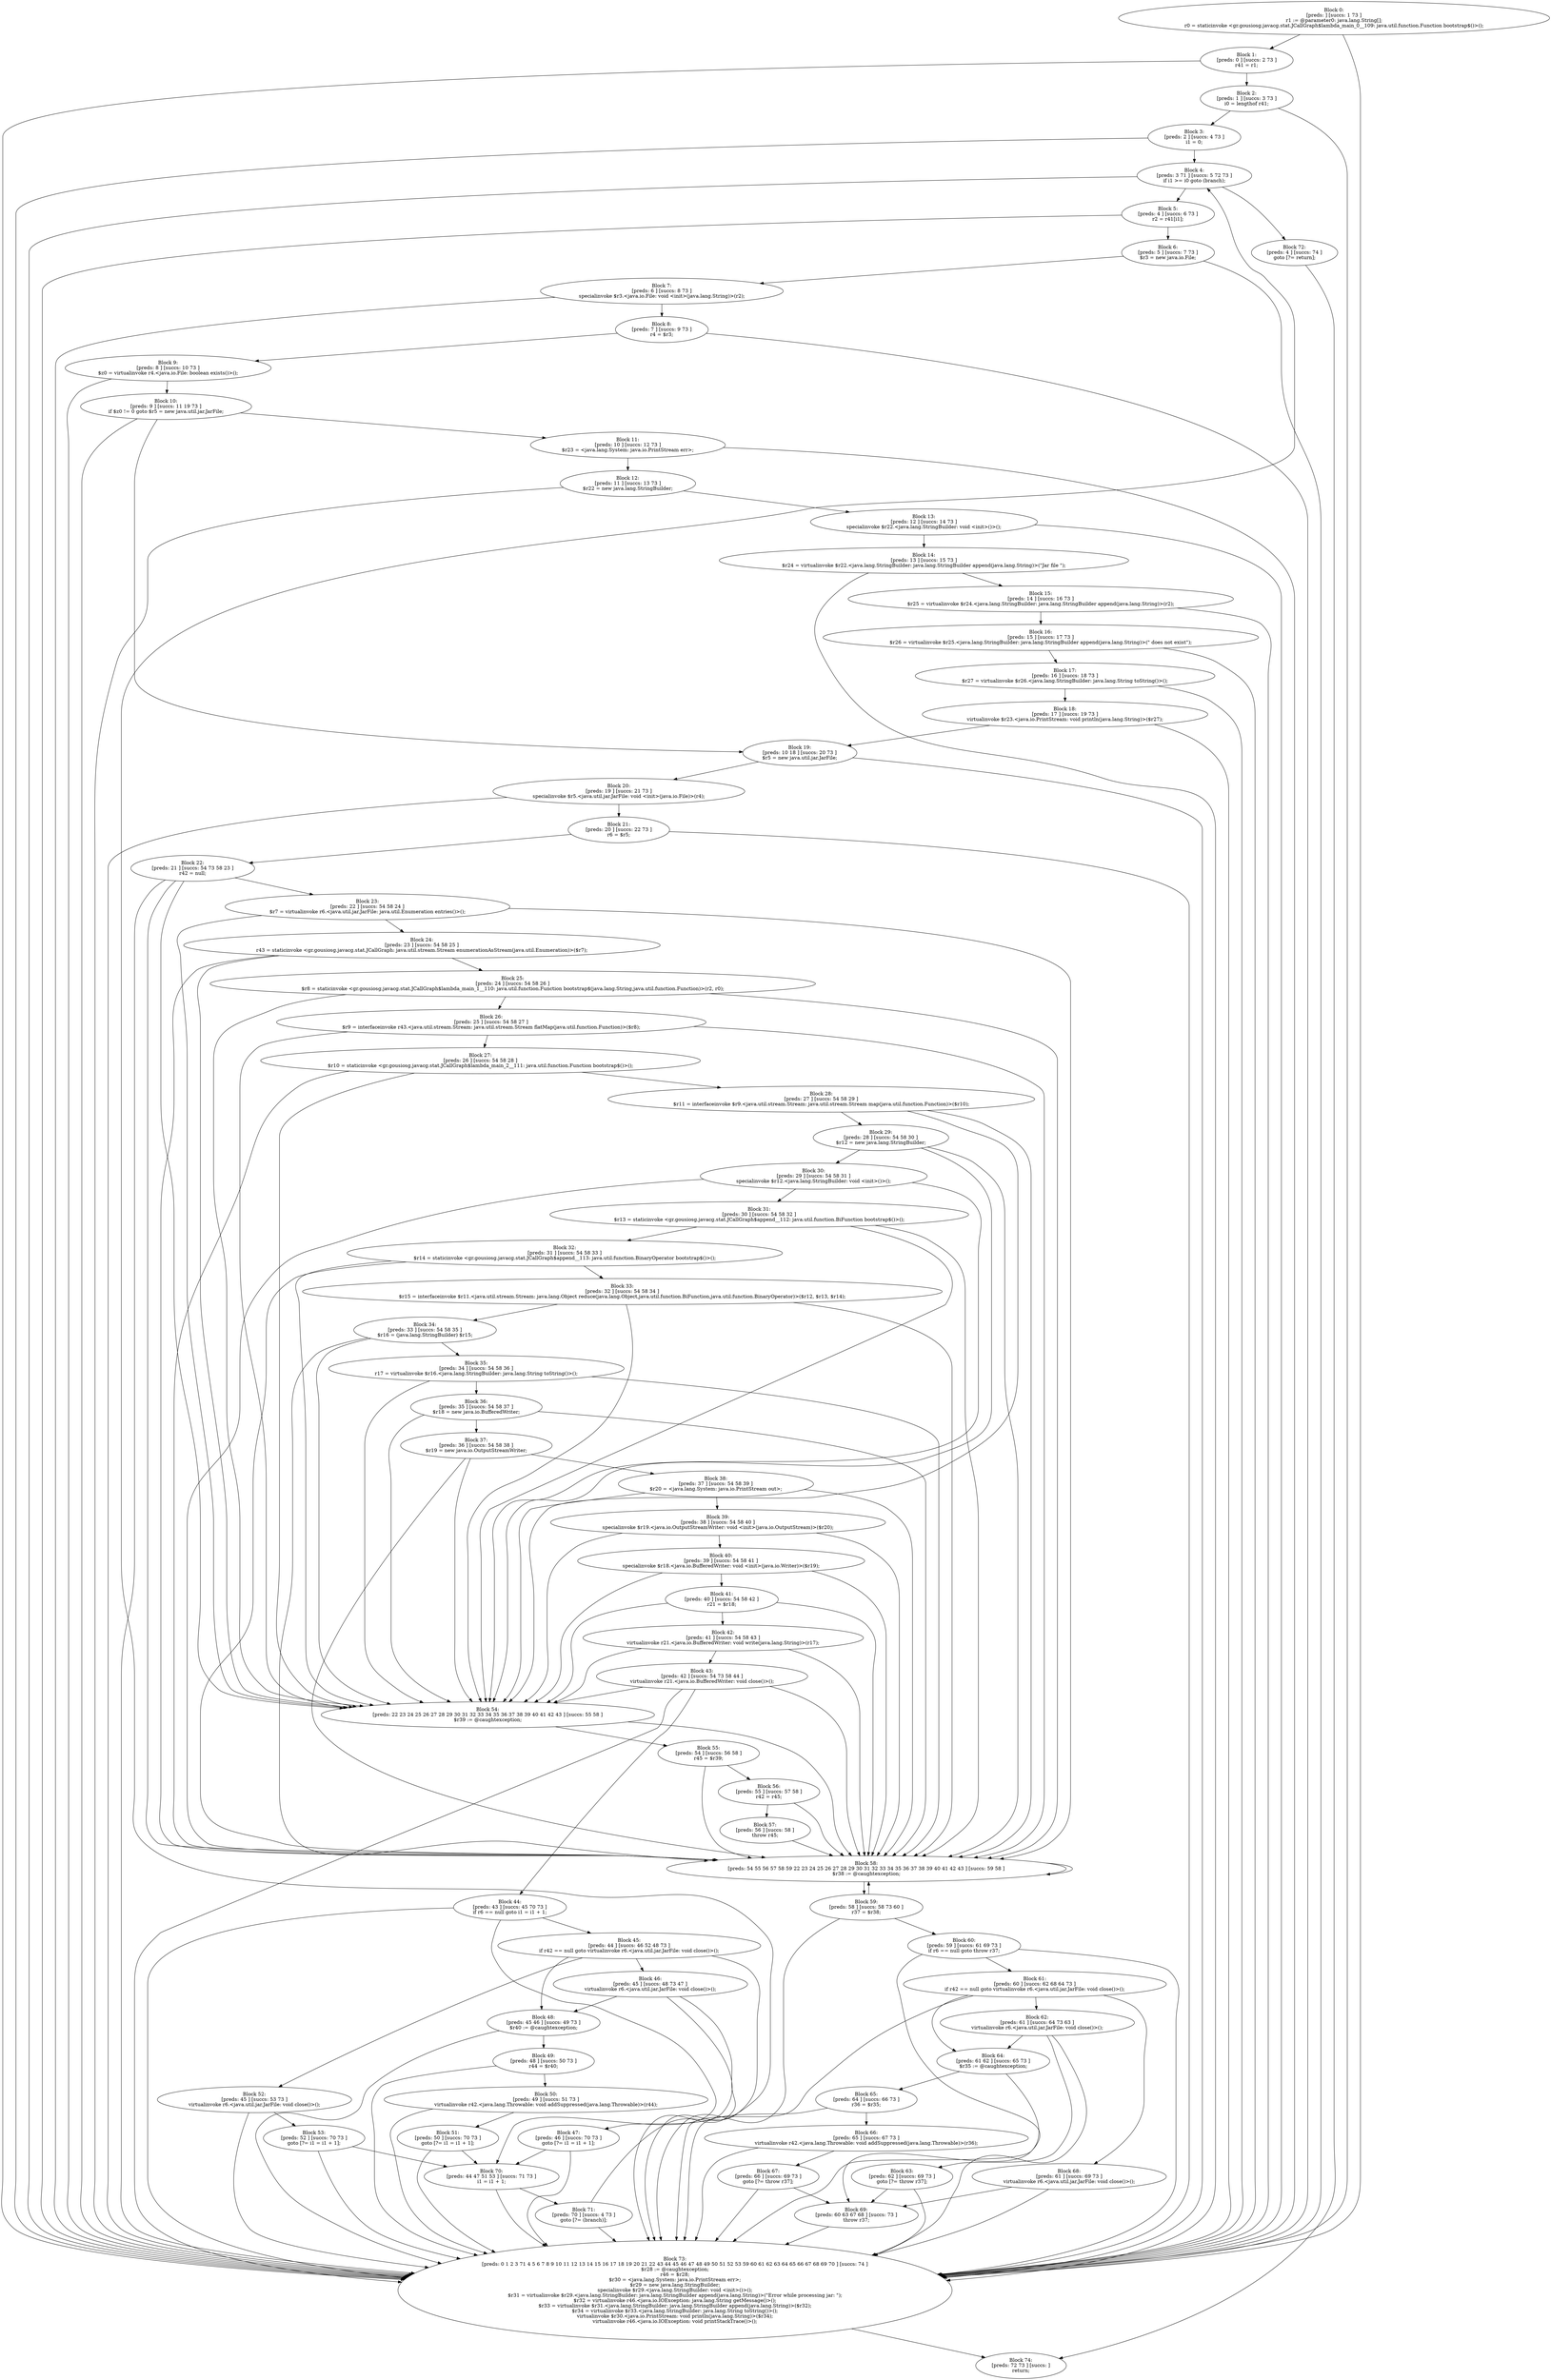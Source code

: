 digraph "unitGraph" {
    "Block 0:
[preds: ] [succs: 1 73 ]
r1 := @parameter0: java.lang.String[];
r0 = staticinvoke <gr.gousiosg.javacg.stat.JCallGraph$lambda_main_0__109: java.util.function.Function bootstrap$()>();
"
    "Block 1:
[preds: 0 ] [succs: 2 73 ]
r41 = r1;
"
    "Block 2:
[preds: 1 ] [succs: 3 73 ]
i0 = lengthof r41;
"
    "Block 3:
[preds: 2 ] [succs: 4 73 ]
i1 = 0;
"
    "Block 4:
[preds: 3 71 ] [succs: 5 72 73 ]
if i1 >= i0 goto (branch);
"
    "Block 5:
[preds: 4 ] [succs: 6 73 ]
r2 = r41[i1];
"
    "Block 6:
[preds: 5 ] [succs: 7 73 ]
$r3 = new java.io.File;
"
    "Block 7:
[preds: 6 ] [succs: 8 73 ]
specialinvoke $r3.<java.io.File: void <init>(java.lang.String)>(r2);
"
    "Block 8:
[preds: 7 ] [succs: 9 73 ]
r4 = $r3;
"
    "Block 9:
[preds: 8 ] [succs: 10 73 ]
$z0 = virtualinvoke r4.<java.io.File: boolean exists()>();
"
    "Block 10:
[preds: 9 ] [succs: 11 19 73 ]
if $z0 != 0 goto $r5 = new java.util.jar.JarFile;
"
    "Block 11:
[preds: 10 ] [succs: 12 73 ]
$r23 = <java.lang.System: java.io.PrintStream err>;
"
    "Block 12:
[preds: 11 ] [succs: 13 73 ]
$r22 = new java.lang.StringBuilder;
"
    "Block 13:
[preds: 12 ] [succs: 14 73 ]
specialinvoke $r22.<java.lang.StringBuilder: void <init>()>();
"
    "Block 14:
[preds: 13 ] [succs: 15 73 ]
$r24 = virtualinvoke $r22.<java.lang.StringBuilder: java.lang.StringBuilder append(java.lang.String)>(\"Jar file \");
"
    "Block 15:
[preds: 14 ] [succs: 16 73 ]
$r25 = virtualinvoke $r24.<java.lang.StringBuilder: java.lang.StringBuilder append(java.lang.String)>(r2);
"
    "Block 16:
[preds: 15 ] [succs: 17 73 ]
$r26 = virtualinvoke $r25.<java.lang.StringBuilder: java.lang.StringBuilder append(java.lang.String)>(\" does not exist\");
"
    "Block 17:
[preds: 16 ] [succs: 18 73 ]
$r27 = virtualinvoke $r26.<java.lang.StringBuilder: java.lang.String toString()>();
"
    "Block 18:
[preds: 17 ] [succs: 19 73 ]
virtualinvoke $r23.<java.io.PrintStream: void println(java.lang.String)>($r27);
"
    "Block 19:
[preds: 10 18 ] [succs: 20 73 ]
$r5 = new java.util.jar.JarFile;
"
    "Block 20:
[preds: 19 ] [succs: 21 73 ]
specialinvoke $r5.<java.util.jar.JarFile: void <init>(java.io.File)>(r4);
"
    "Block 21:
[preds: 20 ] [succs: 22 73 ]
r6 = $r5;
"
    "Block 22:
[preds: 21 ] [succs: 54 73 58 23 ]
r42 = null;
"
    "Block 23:
[preds: 22 ] [succs: 54 58 24 ]
$r7 = virtualinvoke r6.<java.util.jar.JarFile: java.util.Enumeration entries()>();
"
    "Block 24:
[preds: 23 ] [succs: 54 58 25 ]
r43 = staticinvoke <gr.gousiosg.javacg.stat.JCallGraph: java.util.stream.Stream enumerationAsStream(java.util.Enumeration)>($r7);
"
    "Block 25:
[preds: 24 ] [succs: 54 58 26 ]
$r8 = staticinvoke <gr.gousiosg.javacg.stat.JCallGraph$lambda_main_1__110: java.util.function.Function bootstrap$(java.lang.String,java.util.function.Function)>(r2, r0);
"
    "Block 26:
[preds: 25 ] [succs: 54 58 27 ]
$r9 = interfaceinvoke r43.<java.util.stream.Stream: java.util.stream.Stream flatMap(java.util.function.Function)>($r8);
"
    "Block 27:
[preds: 26 ] [succs: 54 58 28 ]
$r10 = staticinvoke <gr.gousiosg.javacg.stat.JCallGraph$lambda_main_2__111: java.util.function.Function bootstrap$()>();
"
    "Block 28:
[preds: 27 ] [succs: 54 58 29 ]
$r11 = interfaceinvoke $r9.<java.util.stream.Stream: java.util.stream.Stream map(java.util.function.Function)>($r10);
"
    "Block 29:
[preds: 28 ] [succs: 54 58 30 ]
$r12 = new java.lang.StringBuilder;
"
    "Block 30:
[preds: 29 ] [succs: 54 58 31 ]
specialinvoke $r12.<java.lang.StringBuilder: void <init>()>();
"
    "Block 31:
[preds: 30 ] [succs: 54 58 32 ]
$r13 = staticinvoke <gr.gousiosg.javacg.stat.JCallGraph$append__112: java.util.function.BiFunction bootstrap$()>();
"
    "Block 32:
[preds: 31 ] [succs: 54 58 33 ]
$r14 = staticinvoke <gr.gousiosg.javacg.stat.JCallGraph$append__113: java.util.function.BinaryOperator bootstrap$()>();
"
    "Block 33:
[preds: 32 ] [succs: 54 58 34 ]
$r15 = interfaceinvoke $r11.<java.util.stream.Stream: java.lang.Object reduce(java.lang.Object,java.util.function.BiFunction,java.util.function.BinaryOperator)>($r12, $r13, $r14);
"
    "Block 34:
[preds: 33 ] [succs: 54 58 35 ]
$r16 = (java.lang.StringBuilder) $r15;
"
    "Block 35:
[preds: 34 ] [succs: 54 58 36 ]
r17 = virtualinvoke $r16.<java.lang.StringBuilder: java.lang.String toString()>();
"
    "Block 36:
[preds: 35 ] [succs: 54 58 37 ]
$r18 = new java.io.BufferedWriter;
"
    "Block 37:
[preds: 36 ] [succs: 54 58 38 ]
$r19 = new java.io.OutputStreamWriter;
"
    "Block 38:
[preds: 37 ] [succs: 54 58 39 ]
$r20 = <java.lang.System: java.io.PrintStream out>;
"
    "Block 39:
[preds: 38 ] [succs: 54 58 40 ]
specialinvoke $r19.<java.io.OutputStreamWriter: void <init>(java.io.OutputStream)>($r20);
"
    "Block 40:
[preds: 39 ] [succs: 54 58 41 ]
specialinvoke $r18.<java.io.BufferedWriter: void <init>(java.io.Writer)>($r19);
"
    "Block 41:
[preds: 40 ] [succs: 54 58 42 ]
r21 = $r18;
"
    "Block 42:
[preds: 41 ] [succs: 54 58 43 ]
virtualinvoke r21.<java.io.BufferedWriter: void write(java.lang.String)>(r17);
"
    "Block 43:
[preds: 42 ] [succs: 54 73 58 44 ]
virtualinvoke r21.<java.io.BufferedWriter: void close()>();
"
    "Block 44:
[preds: 43 ] [succs: 45 70 73 ]
if r6 == null goto i1 = i1 + 1;
"
    "Block 45:
[preds: 44 ] [succs: 46 52 48 73 ]
if r42 == null goto virtualinvoke r6.<java.util.jar.JarFile: void close()>();
"
    "Block 46:
[preds: 45 ] [succs: 48 73 47 ]
virtualinvoke r6.<java.util.jar.JarFile: void close()>();
"
    "Block 47:
[preds: 46 ] [succs: 70 73 ]
goto [?= i1 = i1 + 1];
"
    "Block 48:
[preds: 45 46 ] [succs: 49 73 ]
$r40 := @caughtexception;
"
    "Block 49:
[preds: 48 ] [succs: 50 73 ]
r44 = $r40;
"
    "Block 50:
[preds: 49 ] [succs: 51 73 ]
virtualinvoke r42.<java.lang.Throwable: void addSuppressed(java.lang.Throwable)>(r44);
"
    "Block 51:
[preds: 50 ] [succs: 70 73 ]
goto [?= i1 = i1 + 1];
"
    "Block 52:
[preds: 45 ] [succs: 53 73 ]
virtualinvoke r6.<java.util.jar.JarFile: void close()>();
"
    "Block 53:
[preds: 52 ] [succs: 70 73 ]
goto [?= i1 = i1 + 1];
"
    "Block 54:
[preds: 22 23 24 25 26 27 28 29 30 31 32 33 34 35 36 37 38 39 40 41 42 43 ] [succs: 55 58 ]
$r39 := @caughtexception;
"
    "Block 55:
[preds: 54 ] [succs: 56 58 ]
r45 = $r39;
"
    "Block 56:
[preds: 55 ] [succs: 57 58 ]
r42 = r45;
"
    "Block 57:
[preds: 56 ] [succs: 58 ]
throw r45;
"
    "Block 58:
[preds: 54 55 56 57 58 59 22 23 24 25 26 27 28 29 30 31 32 33 34 35 36 37 38 39 40 41 42 43 ] [succs: 59 58 ]
$r38 := @caughtexception;
"
    "Block 59:
[preds: 58 ] [succs: 58 73 60 ]
r37 = $r38;
"
    "Block 60:
[preds: 59 ] [succs: 61 69 73 ]
if r6 == null goto throw r37;
"
    "Block 61:
[preds: 60 ] [succs: 62 68 64 73 ]
if r42 == null goto virtualinvoke r6.<java.util.jar.JarFile: void close()>();
"
    "Block 62:
[preds: 61 ] [succs: 64 73 63 ]
virtualinvoke r6.<java.util.jar.JarFile: void close()>();
"
    "Block 63:
[preds: 62 ] [succs: 69 73 ]
goto [?= throw r37];
"
    "Block 64:
[preds: 61 62 ] [succs: 65 73 ]
$r35 := @caughtexception;
"
    "Block 65:
[preds: 64 ] [succs: 66 73 ]
r36 = $r35;
"
    "Block 66:
[preds: 65 ] [succs: 67 73 ]
virtualinvoke r42.<java.lang.Throwable: void addSuppressed(java.lang.Throwable)>(r36);
"
    "Block 67:
[preds: 66 ] [succs: 69 73 ]
goto [?= throw r37];
"
    "Block 68:
[preds: 61 ] [succs: 69 73 ]
virtualinvoke r6.<java.util.jar.JarFile: void close()>();
"
    "Block 69:
[preds: 60 63 67 68 ] [succs: 73 ]
throw r37;
"
    "Block 70:
[preds: 44 47 51 53 ] [succs: 71 73 ]
i1 = i1 + 1;
"
    "Block 71:
[preds: 70 ] [succs: 4 73 ]
goto [?= (branch)];
"
    "Block 72:
[preds: 4 ] [succs: 74 ]
goto [?= return];
"
    "Block 73:
[preds: 0 1 2 3 71 4 5 6 7 8 9 10 11 12 13 14 15 16 17 18 19 20 21 22 43 44 45 46 47 48 49 50 51 52 53 59 60 61 62 63 64 65 66 67 68 69 70 ] [succs: 74 ]
$r28 := @caughtexception;
r46 = $r28;
$r30 = <java.lang.System: java.io.PrintStream err>;
$r29 = new java.lang.StringBuilder;
specialinvoke $r29.<java.lang.StringBuilder: void <init>()>();
$r31 = virtualinvoke $r29.<java.lang.StringBuilder: java.lang.StringBuilder append(java.lang.String)>(\"Error while processing jar: \");
$r32 = virtualinvoke r46.<java.io.IOException: java.lang.String getMessage()>();
$r33 = virtualinvoke $r31.<java.lang.StringBuilder: java.lang.StringBuilder append(java.lang.String)>($r32);
$r34 = virtualinvoke $r33.<java.lang.StringBuilder: java.lang.String toString()>();
virtualinvoke $r30.<java.io.PrintStream: void println(java.lang.String)>($r34);
virtualinvoke r46.<java.io.IOException: void printStackTrace()>();
"
    "Block 74:
[preds: 72 73 ] [succs: ]
return;
"
    "Block 0:
[preds: ] [succs: 1 73 ]
r1 := @parameter0: java.lang.String[];
r0 = staticinvoke <gr.gousiosg.javacg.stat.JCallGraph$lambda_main_0__109: java.util.function.Function bootstrap$()>();
"->"Block 1:
[preds: 0 ] [succs: 2 73 ]
r41 = r1;
";
    "Block 0:
[preds: ] [succs: 1 73 ]
r1 := @parameter0: java.lang.String[];
r0 = staticinvoke <gr.gousiosg.javacg.stat.JCallGraph$lambda_main_0__109: java.util.function.Function bootstrap$()>();
"->"Block 73:
[preds: 0 1 2 3 71 4 5 6 7 8 9 10 11 12 13 14 15 16 17 18 19 20 21 22 43 44 45 46 47 48 49 50 51 52 53 59 60 61 62 63 64 65 66 67 68 69 70 ] [succs: 74 ]
$r28 := @caughtexception;
r46 = $r28;
$r30 = <java.lang.System: java.io.PrintStream err>;
$r29 = new java.lang.StringBuilder;
specialinvoke $r29.<java.lang.StringBuilder: void <init>()>();
$r31 = virtualinvoke $r29.<java.lang.StringBuilder: java.lang.StringBuilder append(java.lang.String)>(\"Error while processing jar: \");
$r32 = virtualinvoke r46.<java.io.IOException: java.lang.String getMessage()>();
$r33 = virtualinvoke $r31.<java.lang.StringBuilder: java.lang.StringBuilder append(java.lang.String)>($r32);
$r34 = virtualinvoke $r33.<java.lang.StringBuilder: java.lang.String toString()>();
virtualinvoke $r30.<java.io.PrintStream: void println(java.lang.String)>($r34);
virtualinvoke r46.<java.io.IOException: void printStackTrace()>();
";
    "Block 1:
[preds: 0 ] [succs: 2 73 ]
r41 = r1;
"->"Block 2:
[preds: 1 ] [succs: 3 73 ]
i0 = lengthof r41;
";
    "Block 1:
[preds: 0 ] [succs: 2 73 ]
r41 = r1;
"->"Block 73:
[preds: 0 1 2 3 71 4 5 6 7 8 9 10 11 12 13 14 15 16 17 18 19 20 21 22 43 44 45 46 47 48 49 50 51 52 53 59 60 61 62 63 64 65 66 67 68 69 70 ] [succs: 74 ]
$r28 := @caughtexception;
r46 = $r28;
$r30 = <java.lang.System: java.io.PrintStream err>;
$r29 = new java.lang.StringBuilder;
specialinvoke $r29.<java.lang.StringBuilder: void <init>()>();
$r31 = virtualinvoke $r29.<java.lang.StringBuilder: java.lang.StringBuilder append(java.lang.String)>(\"Error while processing jar: \");
$r32 = virtualinvoke r46.<java.io.IOException: java.lang.String getMessage()>();
$r33 = virtualinvoke $r31.<java.lang.StringBuilder: java.lang.StringBuilder append(java.lang.String)>($r32);
$r34 = virtualinvoke $r33.<java.lang.StringBuilder: java.lang.String toString()>();
virtualinvoke $r30.<java.io.PrintStream: void println(java.lang.String)>($r34);
virtualinvoke r46.<java.io.IOException: void printStackTrace()>();
";
    "Block 2:
[preds: 1 ] [succs: 3 73 ]
i0 = lengthof r41;
"->"Block 3:
[preds: 2 ] [succs: 4 73 ]
i1 = 0;
";
    "Block 2:
[preds: 1 ] [succs: 3 73 ]
i0 = lengthof r41;
"->"Block 73:
[preds: 0 1 2 3 71 4 5 6 7 8 9 10 11 12 13 14 15 16 17 18 19 20 21 22 43 44 45 46 47 48 49 50 51 52 53 59 60 61 62 63 64 65 66 67 68 69 70 ] [succs: 74 ]
$r28 := @caughtexception;
r46 = $r28;
$r30 = <java.lang.System: java.io.PrintStream err>;
$r29 = new java.lang.StringBuilder;
specialinvoke $r29.<java.lang.StringBuilder: void <init>()>();
$r31 = virtualinvoke $r29.<java.lang.StringBuilder: java.lang.StringBuilder append(java.lang.String)>(\"Error while processing jar: \");
$r32 = virtualinvoke r46.<java.io.IOException: java.lang.String getMessage()>();
$r33 = virtualinvoke $r31.<java.lang.StringBuilder: java.lang.StringBuilder append(java.lang.String)>($r32);
$r34 = virtualinvoke $r33.<java.lang.StringBuilder: java.lang.String toString()>();
virtualinvoke $r30.<java.io.PrintStream: void println(java.lang.String)>($r34);
virtualinvoke r46.<java.io.IOException: void printStackTrace()>();
";
    "Block 3:
[preds: 2 ] [succs: 4 73 ]
i1 = 0;
"->"Block 4:
[preds: 3 71 ] [succs: 5 72 73 ]
if i1 >= i0 goto (branch);
";
    "Block 3:
[preds: 2 ] [succs: 4 73 ]
i1 = 0;
"->"Block 73:
[preds: 0 1 2 3 71 4 5 6 7 8 9 10 11 12 13 14 15 16 17 18 19 20 21 22 43 44 45 46 47 48 49 50 51 52 53 59 60 61 62 63 64 65 66 67 68 69 70 ] [succs: 74 ]
$r28 := @caughtexception;
r46 = $r28;
$r30 = <java.lang.System: java.io.PrintStream err>;
$r29 = new java.lang.StringBuilder;
specialinvoke $r29.<java.lang.StringBuilder: void <init>()>();
$r31 = virtualinvoke $r29.<java.lang.StringBuilder: java.lang.StringBuilder append(java.lang.String)>(\"Error while processing jar: \");
$r32 = virtualinvoke r46.<java.io.IOException: java.lang.String getMessage()>();
$r33 = virtualinvoke $r31.<java.lang.StringBuilder: java.lang.StringBuilder append(java.lang.String)>($r32);
$r34 = virtualinvoke $r33.<java.lang.StringBuilder: java.lang.String toString()>();
virtualinvoke $r30.<java.io.PrintStream: void println(java.lang.String)>($r34);
virtualinvoke r46.<java.io.IOException: void printStackTrace()>();
";
    "Block 4:
[preds: 3 71 ] [succs: 5 72 73 ]
if i1 >= i0 goto (branch);
"->"Block 5:
[preds: 4 ] [succs: 6 73 ]
r2 = r41[i1];
";
    "Block 4:
[preds: 3 71 ] [succs: 5 72 73 ]
if i1 >= i0 goto (branch);
"->"Block 72:
[preds: 4 ] [succs: 74 ]
goto [?= return];
";
    "Block 4:
[preds: 3 71 ] [succs: 5 72 73 ]
if i1 >= i0 goto (branch);
"->"Block 73:
[preds: 0 1 2 3 71 4 5 6 7 8 9 10 11 12 13 14 15 16 17 18 19 20 21 22 43 44 45 46 47 48 49 50 51 52 53 59 60 61 62 63 64 65 66 67 68 69 70 ] [succs: 74 ]
$r28 := @caughtexception;
r46 = $r28;
$r30 = <java.lang.System: java.io.PrintStream err>;
$r29 = new java.lang.StringBuilder;
specialinvoke $r29.<java.lang.StringBuilder: void <init>()>();
$r31 = virtualinvoke $r29.<java.lang.StringBuilder: java.lang.StringBuilder append(java.lang.String)>(\"Error while processing jar: \");
$r32 = virtualinvoke r46.<java.io.IOException: java.lang.String getMessage()>();
$r33 = virtualinvoke $r31.<java.lang.StringBuilder: java.lang.StringBuilder append(java.lang.String)>($r32);
$r34 = virtualinvoke $r33.<java.lang.StringBuilder: java.lang.String toString()>();
virtualinvoke $r30.<java.io.PrintStream: void println(java.lang.String)>($r34);
virtualinvoke r46.<java.io.IOException: void printStackTrace()>();
";
    "Block 5:
[preds: 4 ] [succs: 6 73 ]
r2 = r41[i1];
"->"Block 6:
[preds: 5 ] [succs: 7 73 ]
$r3 = new java.io.File;
";
    "Block 5:
[preds: 4 ] [succs: 6 73 ]
r2 = r41[i1];
"->"Block 73:
[preds: 0 1 2 3 71 4 5 6 7 8 9 10 11 12 13 14 15 16 17 18 19 20 21 22 43 44 45 46 47 48 49 50 51 52 53 59 60 61 62 63 64 65 66 67 68 69 70 ] [succs: 74 ]
$r28 := @caughtexception;
r46 = $r28;
$r30 = <java.lang.System: java.io.PrintStream err>;
$r29 = new java.lang.StringBuilder;
specialinvoke $r29.<java.lang.StringBuilder: void <init>()>();
$r31 = virtualinvoke $r29.<java.lang.StringBuilder: java.lang.StringBuilder append(java.lang.String)>(\"Error while processing jar: \");
$r32 = virtualinvoke r46.<java.io.IOException: java.lang.String getMessage()>();
$r33 = virtualinvoke $r31.<java.lang.StringBuilder: java.lang.StringBuilder append(java.lang.String)>($r32);
$r34 = virtualinvoke $r33.<java.lang.StringBuilder: java.lang.String toString()>();
virtualinvoke $r30.<java.io.PrintStream: void println(java.lang.String)>($r34);
virtualinvoke r46.<java.io.IOException: void printStackTrace()>();
";
    "Block 6:
[preds: 5 ] [succs: 7 73 ]
$r3 = new java.io.File;
"->"Block 7:
[preds: 6 ] [succs: 8 73 ]
specialinvoke $r3.<java.io.File: void <init>(java.lang.String)>(r2);
";
    "Block 6:
[preds: 5 ] [succs: 7 73 ]
$r3 = new java.io.File;
"->"Block 73:
[preds: 0 1 2 3 71 4 5 6 7 8 9 10 11 12 13 14 15 16 17 18 19 20 21 22 43 44 45 46 47 48 49 50 51 52 53 59 60 61 62 63 64 65 66 67 68 69 70 ] [succs: 74 ]
$r28 := @caughtexception;
r46 = $r28;
$r30 = <java.lang.System: java.io.PrintStream err>;
$r29 = new java.lang.StringBuilder;
specialinvoke $r29.<java.lang.StringBuilder: void <init>()>();
$r31 = virtualinvoke $r29.<java.lang.StringBuilder: java.lang.StringBuilder append(java.lang.String)>(\"Error while processing jar: \");
$r32 = virtualinvoke r46.<java.io.IOException: java.lang.String getMessage()>();
$r33 = virtualinvoke $r31.<java.lang.StringBuilder: java.lang.StringBuilder append(java.lang.String)>($r32);
$r34 = virtualinvoke $r33.<java.lang.StringBuilder: java.lang.String toString()>();
virtualinvoke $r30.<java.io.PrintStream: void println(java.lang.String)>($r34);
virtualinvoke r46.<java.io.IOException: void printStackTrace()>();
";
    "Block 7:
[preds: 6 ] [succs: 8 73 ]
specialinvoke $r3.<java.io.File: void <init>(java.lang.String)>(r2);
"->"Block 8:
[preds: 7 ] [succs: 9 73 ]
r4 = $r3;
";
    "Block 7:
[preds: 6 ] [succs: 8 73 ]
specialinvoke $r3.<java.io.File: void <init>(java.lang.String)>(r2);
"->"Block 73:
[preds: 0 1 2 3 71 4 5 6 7 8 9 10 11 12 13 14 15 16 17 18 19 20 21 22 43 44 45 46 47 48 49 50 51 52 53 59 60 61 62 63 64 65 66 67 68 69 70 ] [succs: 74 ]
$r28 := @caughtexception;
r46 = $r28;
$r30 = <java.lang.System: java.io.PrintStream err>;
$r29 = new java.lang.StringBuilder;
specialinvoke $r29.<java.lang.StringBuilder: void <init>()>();
$r31 = virtualinvoke $r29.<java.lang.StringBuilder: java.lang.StringBuilder append(java.lang.String)>(\"Error while processing jar: \");
$r32 = virtualinvoke r46.<java.io.IOException: java.lang.String getMessage()>();
$r33 = virtualinvoke $r31.<java.lang.StringBuilder: java.lang.StringBuilder append(java.lang.String)>($r32);
$r34 = virtualinvoke $r33.<java.lang.StringBuilder: java.lang.String toString()>();
virtualinvoke $r30.<java.io.PrintStream: void println(java.lang.String)>($r34);
virtualinvoke r46.<java.io.IOException: void printStackTrace()>();
";
    "Block 8:
[preds: 7 ] [succs: 9 73 ]
r4 = $r3;
"->"Block 9:
[preds: 8 ] [succs: 10 73 ]
$z0 = virtualinvoke r4.<java.io.File: boolean exists()>();
";
    "Block 8:
[preds: 7 ] [succs: 9 73 ]
r4 = $r3;
"->"Block 73:
[preds: 0 1 2 3 71 4 5 6 7 8 9 10 11 12 13 14 15 16 17 18 19 20 21 22 43 44 45 46 47 48 49 50 51 52 53 59 60 61 62 63 64 65 66 67 68 69 70 ] [succs: 74 ]
$r28 := @caughtexception;
r46 = $r28;
$r30 = <java.lang.System: java.io.PrintStream err>;
$r29 = new java.lang.StringBuilder;
specialinvoke $r29.<java.lang.StringBuilder: void <init>()>();
$r31 = virtualinvoke $r29.<java.lang.StringBuilder: java.lang.StringBuilder append(java.lang.String)>(\"Error while processing jar: \");
$r32 = virtualinvoke r46.<java.io.IOException: java.lang.String getMessage()>();
$r33 = virtualinvoke $r31.<java.lang.StringBuilder: java.lang.StringBuilder append(java.lang.String)>($r32);
$r34 = virtualinvoke $r33.<java.lang.StringBuilder: java.lang.String toString()>();
virtualinvoke $r30.<java.io.PrintStream: void println(java.lang.String)>($r34);
virtualinvoke r46.<java.io.IOException: void printStackTrace()>();
";
    "Block 9:
[preds: 8 ] [succs: 10 73 ]
$z0 = virtualinvoke r4.<java.io.File: boolean exists()>();
"->"Block 10:
[preds: 9 ] [succs: 11 19 73 ]
if $z0 != 0 goto $r5 = new java.util.jar.JarFile;
";
    "Block 9:
[preds: 8 ] [succs: 10 73 ]
$z0 = virtualinvoke r4.<java.io.File: boolean exists()>();
"->"Block 73:
[preds: 0 1 2 3 71 4 5 6 7 8 9 10 11 12 13 14 15 16 17 18 19 20 21 22 43 44 45 46 47 48 49 50 51 52 53 59 60 61 62 63 64 65 66 67 68 69 70 ] [succs: 74 ]
$r28 := @caughtexception;
r46 = $r28;
$r30 = <java.lang.System: java.io.PrintStream err>;
$r29 = new java.lang.StringBuilder;
specialinvoke $r29.<java.lang.StringBuilder: void <init>()>();
$r31 = virtualinvoke $r29.<java.lang.StringBuilder: java.lang.StringBuilder append(java.lang.String)>(\"Error while processing jar: \");
$r32 = virtualinvoke r46.<java.io.IOException: java.lang.String getMessage()>();
$r33 = virtualinvoke $r31.<java.lang.StringBuilder: java.lang.StringBuilder append(java.lang.String)>($r32);
$r34 = virtualinvoke $r33.<java.lang.StringBuilder: java.lang.String toString()>();
virtualinvoke $r30.<java.io.PrintStream: void println(java.lang.String)>($r34);
virtualinvoke r46.<java.io.IOException: void printStackTrace()>();
";
    "Block 10:
[preds: 9 ] [succs: 11 19 73 ]
if $z0 != 0 goto $r5 = new java.util.jar.JarFile;
"->"Block 11:
[preds: 10 ] [succs: 12 73 ]
$r23 = <java.lang.System: java.io.PrintStream err>;
";
    "Block 10:
[preds: 9 ] [succs: 11 19 73 ]
if $z0 != 0 goto $r5 = new java.util.jar.JarFile;
"->"Block 19:
[preds: 10 18 ] [succs: 20 73 ]
$r5 = new java.util.jar.JarFile;
";
    "Block 10:
[preds: 9 ] [succs: 11 19 73 ]
if $z0 != 0 goto $r5 = new java.util.jar.JarFile;
"->"Block 73:
[preds: 0 1 2 3 71 4 5 6 7 8 9 10 11 12 13 14 15 16 17 18 19 20 21 22 43 44 45 46 47 48 49 50 51 52 53 59 60 61 62 63 64 65 66 67 68 69 70 ] [succs: 74 ]
$r28 := @caughtexception;
r46 = $r28;
$r30 = <java.lang.System: java.io.PrintStream err>;
$r29 = new java.lang.StringBuilder;
specialinvoke $r29.<java.lang.StringBuilder: void <init>()>();
$r31 = virtualinvoke $r29.<java.lang.StringBuilder: java.lang.StringBuilder append(java.lang.String)>(\"Error while processing jar: \");
$r32 = virtualinvoke r46.<java.io.IOException: java.lang.String getMessage()>();
$r33 = virtualinvoke $r31.<java.lang.StringBuilder: java.lang.StringBuilder append(java.lang.String)>($r32);
$r34 = virtualinvoke $r33.<java.lang.StringBuilder: java.lang.String toString()>();
virtualinvoke $r30.<java.io.PrintStream: void println(java.lang.String)>($r34);
virtualinvoke r46.<java.io.IOException: void printStackTrace()>();
";
    "Block 11:
[preds: 10 ] [succs: 12 73 ]
$r23 = <java.lang.System: java.io.PrintStream err>;
"->"Block 12:
[preds: 11 ] [succs: 13 73 ]
$r22 = new java.lang.StringBuilder;
";
    "Block 11:
[preds: 10 ] [succs: 12 73 ]
$r23 = <java.lang.System: java.io.PrintStream err>;
"->"Block 73:
[preds: 0 1 2 3 71 4 5 6 7 8 9 10 11 12 13 14 15 16 17 18 19 20 21 22 43 44 45 46 47 48 49 50 51 52 53 59 60 61 62 63 64 65 66 67 68 69 70 ] [succs: 74 ]
$r28 := @caughtexception;
r46 = $r28;
$r30 = <java.lang.System: java.io.PrintStream err>;
$r29 = new java.lang.StringBuilder;
specialinvoke $r29.<java.lang.StringBuilder: void <init>()>();
$r31 = virtualinvoke $r29.<java.lang.StringBuilder: java.lang.StringBuilder append(java.lang.String)>(\"Error while processing jar: \");
$r32 = virtualinvoke r46.<java.io.IOException: java.lang.String getMessage()>();
$r33 = virtualinvoke $r31.<java.lang.StringBuilder: java.lang.StringBuilder append(java.lang.String)>($r32);
$r34 = virtualinvoke $r33.<java.lang.StringBuilder: java.lang.String toString()>();
virtualinvoke $r30.<java.io.PrintStream: void println(java.lang.String)>($r34);
virtualinvoke r46.<java.io.IOException: void printStackTrace()>();
";
    "Block 12:
[preds: 11 ] [succs: 13 73 ]
$r22 = new java.lang.StringBuilder;
"->"Block 13:
[preds: 12 ] [succs: 14 73 ]
specialinvoke $r22.<java.lang.StringBuilder: void <init>()>();
";
    "Block 12:
[preds: 11 ] [succs: 13 73 ]
$r22 = new java.lang.StringBuilder;
"->"Block 73:
[preds: 0 1 2 3 71 4 5 6 7 8 9 10 11 12 13 14 15 16 17 18 19 20 21 22 43 44 45 46 47 48 49 50 51 52 53 59 60 61 62 63 64 65 66 67 68 69 70 ] [succs: 74 ]
$r28 := @caughtexception;
r46 = $r28;
$r30 = <java.lang.System: java.io.PrintStream err>;
$r29 = new java.lang.StringBuilder;
specialinvoke $r29.<java.lang.StringBuilder: void <init>()>();
$r31 = virtualinvoke $r29.<java.lang.StringBuilder: java.lang.StringBuilder append(java.lang.String)>(\"Error while processing jar: \");
$r32 = virtualinvoke r46.<java.io.IOException: java.lang.String getMessage()>();
$r33 = virtualinvoke $r31.<java.lang.StringBuilder: java.lang.StringBuilder append(java.lang.String)>($r32);
$r34 = virtualinvoke $r33.<java.lang.StringBuilder: java.lang.String toString()>();
virtualinvoke $r30.<java.io.PrintStream: void println(java.lang.String)>($r34);
virtualinvoke r46.<java.io.IOException: void printStackTrace()>();
";
    "Block 13:
[preds: 12 ] [succs: 14 73 ]
specialinvoke $r22.<java.lang.StringBuilder: void <init>()>();
"->"Block 14:
[preds: 13 ] [succs: 15 73 ]
$r24 = virtualinvoke $r22.<java.lang.StringBuilder: java.lang.StringBuilder append(java.lang.String)>(\"Jar file \");
";
    "Block 13:
[preds: 12 ] [succs: 14 73 ]
specialinvoke $r22.<java.lang.StringBuilder: void <init>()>();
"->"Block 73:
[preds: 0 1 2 3 71 4 5 6 7 8 9 10 11 12 13 14 15 16 17 18 19 20 21 22 43 44 45 46 47 48 49 50 51 52 53 59 60 61 62 63 64 65 66 67 68 69 70 ] [succs: 74 ]
$r28 := @caughtexception;
r46 = $r28;
$r30 = <java.lang.System: java.io.PrintStream err>;
$r29 = new java.lang.StringBuilder;
specialinvoke $r29.<java.lang.StringBuilder: void <init>()>();
$r31 = virtualinvoke $r29.<java.lang.StringBuilder: java.lang.StringBuilder append(java.lang.String)>(\"Error while processing jar: \");
$r32 = virtualinvoke r46.<java.io.IOException: java.lang.String getMessage()>();
$r33 = virtualinvoke $r31.<java.lang.StringBuilder: java.lang.StringBuilder append(java.lang.String)>($r32);
$r34 = virtualinvoke $r33.<java.lang.StringBuilder: java.lang.String toString()>();
virtualinvoke $r30.<java.io.PrintStream: void println(java.lang.String)>($r34);
virtualinvoke r46.<java.io.IOException: void printStackTrace()>();
";
    "Block 14:
[preds: 13 ] [succs: 15 73 ]
$r24 = virtualinvoke $r22.<java.lang.StringBuilder: java.lang.StringBuilder append(java.lang.String)>(\"Jar file \");
"->"Block 15:
[preds: 14 ] [succs: 16 73 ]
$r25 = virtualinvoke $r24.<java.lang.StringBuilder: java.lang.StringBuilder append(java.lang.String)>(r2);
";
    "Block 14:
[preds: 13 ] [succs: 15 73 ]
$r24 = virtualinvoke $r22.<java.lang.StringBuilder: java.lang.StringBuilder append(java.lang.String)>(\"Jar file \");
"->"Block 73:
[preds: 0 1 2 3 71 4 5 6 7 8 9 10 11 12 13 14 15 16 17 18 19 20 21 22 43 44 45 46 47 48 49 50 51 52 53 59 60 61 62 63 64 65 66 67 68 69 70 ] [succs: 74 ]
$r28 := @caughtexception;
r46 = $r28;
$r30 = <java.lang.System: java.io.PrintStream err>;
$r29 = new java.lang.StringBuilder;
specialinvoke $r29.<java.lang.StringBuilder: void <init>()>();
$r31 = virtualinvoke $r29.<java.lang.StringBuilder: java.lang.StringBuilder append(java.lang.String)>(\"Error while processing jar: \");
$r32 = virtualinvoke r46.<java.io.IOException: java.lang.String getMessage()>();
$r33 = virtualinvoke $r31.<java.lang.StringBuilder: java.lang.StringBuilder append(java.lang.String)>($r32);
$r34 = virtualinvoke $r33.<java.lang.StringBuilder: java.lang.String toString()>();
virtualinvoke $r30.<java.io.PrintStream: void println(java.lang.String)>($r34);
virtualinvoke r46.<java.io.IOException: void printStackTrace()>();
";
    "Block 15:
[preds: 14 ] [succs: 16 73 ]
$r25 = virtualinvoke $r24.<java.lang.StringBuilder: java.lang.StringBuilder append(java.lang.String)>(r2);
"->"Block 16:
[preds: 15 ] [succs: 17 73 ]
$r26 = virtualinvoke $r25.<java.lang.StringBuilder: java.lang.StringBuilder append(java.lang.String)>(\" does not exist\");
";
    "Block 15:
[preds: 14 ] [succs: 16 73 ]
$r25 = virtualinvoke $r24.<java.lang.StringBuilder: java.lang.StringBuilder append(java.lang.String)>(r2);
"->"Block 73:
[preds: 0 1 2 3 71 4 5 6 7 8 9 10 11 12 13 14 15 16 17 18 19 20 21 22 43 44 45 46 47 48 49 50 51 52 53 59 60 61 62 63 64 65 66 67 68 69 70 ] [succs: 74 ]
$r28 := @caughtexception;
r46 = $r28;
$r30 = <java.lang.System: java.io.PrintStream err>;
$r29 = new java.lang.StringBuilder;
specialinvoke $r29.<java.lang.StringBuilder: void <init>()>();
$r31 = virtualinvoke $r29.<java.lang.StringBuilder: java.lang.StringBuilder append(java.lang.String)>(\"Error while processing jar: \");
$r32 = virtualinvoke r46.<java.io.IOException: java.lang.String getMessage()>();
$r33 = virtualinvoke $r31.<java.lang.StringBuilder: java.lang.StringBuilder append(java.lang.String)>($r32);
$r34 = virtualinvoke $r33.<java.lang.StringBuilder: java.lang.String toString()>();
virtualinvoke $r30.<java.io.PrintStream: void println(java.lang.String)>($r34);
virtualinvoke r46.<java.io.IOException: void printStackTrace()>();
";
    "Block 16:
[preds: 15 ] [succs: 17 73 ]
$r26 = virtualinvoke $r25.<java.lang.StringBuilder: java.lang.StringBuilder append(java.lang.String)>(\" does not exist\");
"->"Block 17:
[preds: 16 ] [succs: 18 73 ]
$r27 = virtualinvoke $r26.<java.lang.StringBuilder: java.lang.String toString()>();
";
    "Block 16:
[preds: 15 ] [succs: 17 73 ]
$r26 = virtualinvoke $r25.<java.lang.StringBuilder: java.lang.StringBuilder append(java.lang.String)>(\" does not exist\");
"->"Block 73:
[preds: 0 1 2 3 71 4 5 6 7 8 9 10 11 12 13 14 15 16 17 18 19 20 21 22 43 44 45 46 47 48 49 50 51 52 53 59 60 61 62 63 64 65 66 67 68 69 70 ] [succs: 74 ]
$r28 := @caughtexception;
r46 = $r28;
$r30 = <java.lang.System: java.io.PrintStream err>;
$r29 = new java.lang.StringBuilder;
specialinvoke $r29.<java.lang.StringBuilder: void <init>()>();
$r31 = virtualinvoke $r29.<java.lang.StringBuilder: java.lang.StringBuilder append(java.lang.String)>(\"Error while processing jar: \");
$r32 = virtualinvoke r46.<java.io.IOException: java.lang.String getMessage()>();
$r33 = virtualinvoke $r31.<java.lang.StringBuilder: java.lang.StringBuilder append(java.lang.String)>($r32);
$r34 = virtualinvoke $r33.<java.lang.StringBuilder: java.lang.String toString()>();
virtualinvoke $r30.<java.io.PrintStream: void println(java.lang.String)>($r34);
virtualinvoke r46.<java.io.IOException: void printStackTrace()>();
";
    "Block 17:
[preds: 16 ] [succs: 18 73 ]
$r27 = virtualinvoke $r26.<java.lang.StringBuilder: java.lang.String toString()>();
"->"Block 18:
[preds: 17 ] [succs: 19 73 ]
virtualinvoke $r23.<java.io.PrintStream: void println(java.lang.String)>($r27);
";
    "Block 17:
[preds: 16 ] [succs: 18 73 ]
$r27 = virtualinvoke $r26.<java.lang.StringBuilder: java.lang.String toString()>();
"->"Block 73:
[preds: 0 1 2 3 71 4 5 6 7 8 9 10 11 12 13 14 15 16 17 18 19 20 21 22 43 44 45 46 47 48 49 50 51 52 53 59 60 61 62 63 64 65 66 67 68 69 70 ] [succs: 74 ]
$r28 := @caughtexception;
r46 = $r28;
$r30 = <java.lang.System: java.io.PrintStream err>;
$r29 = new java.lang.StringBuilder;
specialinvoke $r29.<java.lang.StringBuilder: void <init>()>();
$r31 = virtualinvoke $r29.<java.lang.StringBuilder: java.lang.StringBuilder append(java.lang.String)>(\"Error while processing jar: \");
$r32 = virtualinvoke r46.<java.io.IOException: java.lang.String getMessage()>();
$r33 = virtualinvoke $r31.<java.lang.StringBuilder: java.lang.StringBuilder append(java.lang.String)>($r32);
$r34 = virtualinvoke $r33.<java.lang.StringBuilder: java.lang.String toString()>();
virtualinvoke $r30.<java.io.PrintStream: void println(java.lang.String)>($r34);
virtualinvoke r46.<java.io.IOException: void printStackTrace()>();
";
    "Block 18:
[preds: 17 ] [succs: 19 73 ]
virtualinvoke $r23.<java.io.PrintStream: void println(java.lang.String)>($r27);
"->"Block 19:
[preds: 10 18 ] [succs: 20 73 ]
$r5 = new java.util.jar.JarFile;
";
    "Block 18:
[preds: 17 ] [succs: 19 73 ]
virtualinvoke $r23.<java.io.PrintStream: void println(java.lang.String)>($r27);
"->"Block 73:
[preds: 0 1 2 3 71 4 5 6 7 8 9 10 11 12 13 14 15 16 17 18 19 20 21 22 43 44 45 46 47 48 49 50 51 52 53 59 60 61 62 63 64 65 66 67 68 69 70 ] [succs: 74 ]
$r28 := @caughtexception;
r46 = $r28;
$r30 = <java.lang.System: java.io.PrintStream err>;
$r29 = new java.lang.StringBuilder;
specialinvoke $r29.<java.lang.StringBuilder: void <init>()>();
$r31 = virtualinvoke $r29.<java.lang.StringBuilder: java.lang.StringBuilder append(java.lang.String)>(\"Error while processing jar: \");
$r32 = virtualinvoke r46.<java.io.IOException: java.lang.String getMessage()>();
$r33 = virtualinvoke $r31.<java.lang.StringBuilder: java.lang.StringBuilder append(java.lang.String)>($r32);
$r34 = virtualinvoke $r33.<java.lang.StringBuilder: java.lang.String toString()>();
virtualinvoke $r30.<java.io.PrintStream: void println(java.lang.String)>($r34);
virtualinvoke r46.<java.io.IOException: void printStackTrace()>();
";
    "Block 19:
[preds: 10 18 ] [succs: 20 73 ]
$r5 = new java.util.jar.JarFile;
"->"Block 20:
[preds: 19 ] [succs: 21 73 ]
specialinvoke $r5.<java.util.jar.JarFile: void <init>(java.io.File)>(r4);
";
    "Block 19:
[preds: 10 18 ] [succs: 20 73 ]
$r5 = new java.util.jar.JarFile;
"->"Block 73:
[preds: 0 1 2 3 71 4 5 6 7 8 9 10 11 12 13 14 15 16 17 18 19 20 21 22 43 44 45 46 47 48 49 50 51 52 53 59 60 61 62 63 64 65 66 67 68 69 70 ] [succs: 74 ]
$r28 := @caughtexception;
r46 = $r28;
$r30 = <java.lang.System: java.io.PrintStream err>;
$r29 = new java.lang.StringBuilder;
specialinvoke $r29.<java.lang.StringBuilder: void <init>()>();
$r31 = virtualinvoke $r29.<java.lang.StringBuilder: java.lang.StringBuilder append(java.lang.String)>(\"Error while processing jar: \");
$r32 = virtualinvoke r46.<java.io.IOException: java.lang.String getMessage()>();
$r33 = virtualinvoke $r31.<java.lang.StringBuilder: java.lang.StringBuilder append(java.lang.String)>($r32);
$r34 = virtualinvoke $r33.<java.lang.StringBuilder: java.lang.String toString()>();
virtualinvoke $r30.<java.io.PrintStream: void println(java.lang.String)>($r34);
virtualinvoke r46.<java.io.IOException: void printStackTrace()>();
";
    "Block 20:
[preds: 19 ] [succs: 21 73 ]
specialinvoke $r5.<java.util.jar.JarFile: void <init>(java.io.File)>(r4);
"->"Block 21:
[preds: 20 ] [succs: 22 73 ]
r6 = $r5;
";
    "Block 20:
[preds: 19 ] [succs: 21 73 ]
specialinvoke $r5.<java.util.jar.JarFile: void <init>(java.io.File)>(r4);
"->"Block 73:
[preds: 0 1 2 3 71 4 5 6 7 8 9 10 11 12 13 14 15 16 17 18 19 20 21 22 43 44 45 46 47 48 49 50 51 52 53 59 60 61 62 63 64 65 66 67 68 69 70 ] [succs: 74 ]
$r28 := @caughtexception;
r46 = $r28;
$r30 = <java.lang.System: java.io.PrintStream err>;
$r29 = new java.lang.StringBuilder;
specialinvoke $r29.<java.lang.StringBuilder: void <init>()>();
$r31 = virtualinvoke $r29.<java.lang.StringBuilder: java.lang.StringBuilder append(java.lang.String)>(\"Error while processing jar: \");
$r32 = virtualinvoke r46.<java.io.IOException: java.lang.String getMessage()>();
$r33 = virtualinvoke $r31.<java.lang.StringBuilder: java.lang.StringBuilder append(java.lang.String)>($r32);
$r34 = virtualinvoke $r33.<java.lang.StringBuilder: java.lang.String toString()>();
virtualinvoke $r30.<java.io.PrintStream: void println(java.lang.String)>($r34);
virtualinvoke r46.<java.io.IOException: void printStackTrace()>();
";
    "Block 21:
[preds: 20 ] [succs: 22 73 ]
r6 = $r5;
"->"Block 22:
[preds: 21 ] [succs: 54 73 58 23 ]
r42 = null;
";
    "Block 21:
[preds: 20 ] [succs: 22 73 ]
r6 = $r5;
"->"Block 73:
[preds: 0 1 2 3 71 4 5 6 7 8 9 10 11 12 13 14 15 16 17 18 19 20 21 22 43 44 45 46 47 48 49 50 51 52 53 59 60 61 62 63 64 65 66 67 68 69 70 ] [succs: 74 ]
$r28 := @caughtexception;
r46 = $r28;
$r30 = <java.lang.System: java.io.PrintStream err>;
$r29 = new java.lang.StringBuilder;
specialinvoke $r29.<java.lang.StringBuilder: void <init>()>();
$r31 = virtualinvoke $r29.<java.lang.StringBuilder: java.lang.StringBuilder append(java.lang.String)>(\"Error while processing jar: \");
$r32 = virtualinvoke r46.<java.io.IOException: java.lang.String getMessage()>();
$r33 = virtualinvoke $r31.<java.lang.StringBuilder: java.lang.StringBuilder append(java.lang.String)>($r32);
$r34 = virtualinvoke $r33.<java.lang.StringBuilder: java.lang.String toString()>();
virtualinvoke $r30.<java.io.PrintStream: void println(java.lang.String)>($r34);
virtualinvoke r46.<java.io.IOException: void printStackTrace()>();
";
    "Block 22:
[preds: 21 ] [succs: 54 73 58 23 ]
r42 = null;
"->"Block 54:
[preds: 22 23 24 25 26 27 28 29 30 31 32 33 34 35 36 37 38 39 40 41 42 43 ] [succs: 55 58 ]
$r39 := @caughtexception;
";
    "Block 22:
[preds: 21 ] [succs: 54 73 58 23 ]
r42 = null;
"->"Block 73:
[preds: 0 1 2 3 71 4 5 6 7 8 9 10 11 12 13 14 15 16 17 18 19 20 21 22 43 44 45 46 47 48 49 50 51 52 53 59 60 61 62 63 64 65 66 67 68 69 70 ] [succs: 74 ]
$r28 := @caughtexception;
r46 = $r28;
$r30 = <java.lang.System: java.io.PrintStream err>;
$r29 = new java.lang.StringBuilder;
specialinvoke $r29.<java.lang.StringBuilder: void <init>()>();
$r31 = virtualinvoke $r29.<java.lang.StringBuilder: java.lang.StringBuilder append(java.lang.String)>(\"Error while processing jar: \");
$r32 = virtualinvoke r46.<java.io.IOException: java.lang.String getMessage()>();
$r33 = virtualinvoke $r31.<java.lang.StringBuilder: java.lang.StringBuilder append(java.lang.String)>($r32);
$r34 = virtualinvoke $r33.<java.lang.StringBuilder: java.lang.String toString()>();
virtualinvoke $r30.<java.io.PrintStream: void println(java.lang.String)>($r34);
virtualinvoke r46.<java.io.IOException: void printStackTrace()>();
";
    "Block 22:
[preds: 21 ] [succs: 54 73 58 23 ]
r42 = null;
"->"Block 58:
[preds: 54 55 56 57 58 59 22 23 24 25 26 27 28 29 30 31 32 33 34 35 36 37 38 39 40 41 42 43 ] [succs: 59 58 ]
$r38 := @caughtexception;
";
    "Block 22:
[preds: 21 ] [succs: 54 73 58 23 ]
r42 = null;
"->"Block 23:
[preds: 22 ] [succs: 54 58 24 ]
$r7 = virtualinvoke r6.<java.util.jar.JarFile: java.util.Enumeration entries()>();
";
    "Block 23:
[preds: 22 ] [succs: 54 58 24 ]
$r7 = virtualinvoke r6.<java.util.jar.JarFile: java.util.Enumeration entries()>();
"->"Block 54:
[preds: 22 23 24 25 26 27 28 29 30 31 32 33 34 35 36 37 38 39 40 41 42 43 ] [succs: 55 58 ]
$r39 := @caughtexception;
";
    "Block 23:
[preds: 22 ] [succs: 54 58 24 ]
$r7 = virtualinvoke r6.<java.util.jar.JarFile: java.util.Enumeration entries()>();
"->"Block 58:
[preds: 54 55 56 57 58 59 22 23 24 25 26 27 28 29 30 31 32 33 34 35 36 37 38 39 40 41 42 43 ] [succs: 59 58 ]
$r38 := @caughtexception;
";
    "Block 23:
[preds: 22 ] [succs: 54 58 24 ]
$r7 = virtualinvoke r6.<java.util.jar.JarFile: java.util.Enumeration entries()>();
"->"Block 24:
[preds: 23 ] [succs: 54 58 25 ]
r43 = staticinvoke <gr.gousiosg.javacg.stat.JCallGraph: java.util.stream.Stream enumerationAsStream(java.util.Enumeration)>($r7);
";
    "Block 24:
[preds: 23 ] [succs: 54 58 25 ]
r43 = staticinvoke <gr.gousiosg.javacg.stat.JCallGraph: java.util.stream.Stream enumerationAsStream(java.util.Enumeration)>($r7);
"->"Block 54:
[preds: 22 23 24 25 26 27 28 29 30 31 32 33 34 35 36 37 38 39 40 41 42 43 ] [succs: 55 58 ]
$r39 := @caughtexception;
";
    "Block 24:
[preds: 23 ] [succs: 54 58 25 ]
r43 = staticinvoke <gr.gousiosg.javacg.stat.JCallGraph: java.util.stream.Stream enumerationAsStream(java.util.Enumeration)>($r7);
"->"Block 58:
[preds: 54 55 56 57 58 59 22 23 24 25 26 27 28 29 30 31 32 33 34 35 36 37 38 39 40 41 42 43 ] [succs: 59 58 ]
$r38 := @caughtexception;
";
    "Block 24:
[preds: 23 ] [succs: 54 58 25 ]
r43 = staticinvoke <gr.gousiosg.javacg.stat.JCallGraph: java.util.stream.Stream enumerationAsStream(java.util.Enumeration)>($r7);
"->"Block 25:
[preds: 24 ] [succs: 54 58 26 ]
$r8 = staticinvoke <gr.gousiosg.javacg.stat.JCallGraph$lambda_main_1__110: java.util.function.Function bootstrap$(java.lang.String,java.util.function.Function)>(r2, r0);
";
    "Block 25:
[preds: 24 ] [succs: 54 58 26 ]
$r8 = staticinvoke <gr.gousiosg.javacg.stat.JCallGraph$lambda_main_1__110: java.util.function.Function bootstrap$(java.lang.String,java.util.function.Function)>(r2, r0);
"->"Block 54:
[preds: 22 23 24 25 26 27 28 29 30 31 32 33 34 35 36 37 38 39 40 41 42 43 ] [succs: 55 58 ]
$r39 := @caughtexception;
";
    "Block 25:
[preds: 24 ] [succs: 54 58 26 ]
$r8 = staticinvoke <gr.gousiosg.javacg.stat.JCallGraph$lambda_main_1__110: java.util.function.Function bootstrap$(java.lang.String,java.util.function.Function)>(r2, r0);
"->"Block 58:
[preds: 54 55 56 57 58 59 22 23 24 25 26 27 28 29 30 31 32 33 34 35 36 37 38 39 40 41 42 43 ] [succs: 59 58 ]
$r38 := @caughtexception;
";
    "Block 25:
[preds: 24 ] [succs: 54 58 26 ]
$r8 = staticinvoke <gr.gousiosg.javacg.stat.JCallGraph$lambda_main_1__110: java.util.function.Function bootstrap$(java.lang.String,java.util.function.Function)>(r2, r0);
"->"Block 26:
[preds: 25 ] [succs: 54 58 27 ]
$r9 = interfaceinvoke r43.<java.util.stream.Stream: java.util.stream.Stream flatMap(java.util.function.Function)>($r8);
";
    "Block 26:
[preds: 25 ] [succs: 54 58 27 ]
$r9 = interfaceinvoke r43.<java.util.stream.Stream: java.util.stream.Stream flatMap(java.util.function.Function)>($r8);
"->"Block 54:
[preds: 22 23 24 25 26 27 28 29 30 31 32 33 34 35 36 37 38 39 40 41 42 43 ] [succs: 55 58 ]
$r39 := @caughtexception;
";
    "Block 26:
[preds: 25 ] [succs: 54 58 27 ]
$r9 = interfaceinvoke r43.<java.util.stream.Stream: java.util.stream.Stream flatMap(java.util.function.Function)>($r8);
"->"Block 58:
[preds: 54 55 56 57 58 59 22 23 24 25 26 27 28 29 30 31 32 33 34 35 36 37 38 39 40 41 42 43 ] [succs: 59 58 ]
$r38 := @caughtexception;
";
    "Block 26:
[preds: 25 ] [succs: 54 58 27 ]
$r9 = interfaceinvoke r43.<java.util.stream.Stream: java.util.stream.Stream flatMap(java.util.function.Function)>($r8);
"->"Block 27:
[preds: 26 ] [succs: 54 58 28 ]
$r10 = staticinvoke <gr.gousiosg.javacg.stat.JCallGraph$lambda_main_2__111: java.util.function.Function bootstrap$()>();
";
    "Block 27:
[preds: 26 ] [succs: 54 58 28 ]
$r10 = staticinvoke <gr.gousiosg.javacg.stat.JCallGraph$lambda_main_2__111: java.util.function.Function bootstrap$()>();
"->"Block 54:
[preds: 22 23 24 25 26 27 28 29 30 31 32 33 34 35 36 37 38 39 40 41 42 43 ] [succs: 55 58 ]
$r39 := @caughtexception;
";
    "Block 27:
[preds: 26 ] [succs: 54 58 28 ]
$r10 = staticinvoke <gr.gousiosg.javacg.stat.JCallGraph$lambda_main_2__111: java.util.function.Function bootstrap$()>();
"->"Block 58:
[preds: 54 55 56 57 58 59 22 23 24 25 26 27 28 29 30 31 32 33 34 35 36 37 38 39 40 41 42 43 ] [succs: 59 58 ]
$r38 := @caughtexception;
";
    "Block 27:
[preds: 26 ] [succs: 54 58 28 ]
$r10 = staticinvoke <gr.gousiosg.javacg.stat.JCallGraph$lambda_main_2__111: java.util.function.Function bootstrap$()>();
"->"Block 28:
[preds: 27 ] [succs: 54 58 29 ]
$r11 = interfaceinvoke $r9.<java.util.stream.Stream: java.util.stream.Stream map(java.util.function.Function)>($r10);
";
    "Block 28:
[preds: 27 ] [succs: 54 58 29 ]
$r11 = interfaceinvoke $r9.<java.util.stream.Stream: java.util.stream.Stream map(java.util.function.Function)>($r10);
"->"Block 54:
[preds: 22 23 24 25 26 27 28 29 30 31 32 33 34 35 36 37 38 39 40 41 42 43 ] [succs: 55 58 ]
$r39 := @caughtexception;
";
    "Block 28:
[preds: 27 ] [succs: 54 58 29 ]
$r11 = interfaceinvoke $r9.<java.util.stream.Stream: java.util.stream.Stream map(java.util.function.Function)>($r10);
"->"Block 58:
[preds: 54 55 56 57 58 59 22 23 24 25 26 27 28 29 30 31 32 33 34 35 36 37 38 39 40 41 42 43 ] [succs: 59 58 ]
$r38 := @caughtexception;
";
    "Block 28:
[preds: 27 ] [succs: 54 58 29 ]
$r11 = interfaceinvoke $r9.<java.util.stream.Stream: java.util.stream.Stream map(java.util.function.Function)>($r10);
"->"Block 29:
[preds: 28 ] [succs: 54 58 30 ]
$r12 = new java.lang.StringBuilder;
";
    "Block 29:
[preds: 28 ] [succs: 54 58 30 ]
$r12 = new java.lang.StringBuilder;
"->"Block 54:
[preds: 22 23 24 25 26 27 28 29 30 31 32 33 34 35 36 37 38 39 40 41 42 43 ] [succs: 55 58 ]
$r39 := @caughtexception;
";
    "Block 29:
[preds: 28 ] [succs: 54 58 30 ]
$r12 = new java.lang.StringBuilder;
"->"Block 58:
[preds: 54 55 56 57 58 59 22 23 24 25 26 27 28 29 30 31 32 33 34 35 36 37 38 39 40 41 42 43 ] [succs: 59 58 ]
$r38 := @caughtexception;
";
    "Block 29:
[preds: 28 ] [succs: 54 58 30 ]
$r12 = new java.lang.StringBuilder;
"->"Block 30:
[preds: 29 ] [succs: 54 58 31 ]
specialinvoke $r12.<java.lang.StringBuilder: void <init>()>();
";
    "Block 30:
[preds: 29 ] [succs: 54 58 31 ]
specialinvoke $r12.<java.lang.StringBuilder: void <init>()>();
"->"Block 54:
[preds: 22 23 24 25 26 27 28 29 30 31 32 33 34 35 36 37 38 39 40 41 42 43 ] [succs: 55 58 ]
$r39 := @caughtexception;
";
    "Block 30:
[preds: 29 ] [succs: 54 58 31 ]
specialinvoke $r12.<java.lang.StringBuilder: void <init>()>();
"->"Block 58:
[preds: 54 55 56 57 58 59 22 23 24 25 26 27 28 29 30 31 32 33 34 35 36 37 38 39 40 41 42 43 ] [succs: 59 58 ]
$r38 := @caughtexception;
";
    "Block 30:
[preds: 29 ] [succs: 54 58 31 ]
specialinvoke $r12.<java.lang.StringBuilder: void <init>()>();
"->"Block 31:
[preds: 30 ] [succs: 54 58 32 ]
$r13 = staticinvoke <gr.gousiosg.javacg.stat.JCallGraph$append__112: java.util.function.BiFunction bootstrap$()>();
";
    "Block 31:
[preds: 30 ] [succs: 54 58 32 ]
$r13 = staticinvoke <gr.gousiosg.javacg.stat.JCallGraph$append__112: java.util.function.BiFunction bootstrap$()>();
"->"Block 54:
[preds: 22 23 24 25 26 27 28 29 30 31 32 33 34 35 36 37 38 39 40 41 42 43 ] [succs: 55 58 ]
$r39 := @caughtexception;
";
    "Block 31:
[preds: 30 ] [succs: 54 58 32 ]
$r13 = staticinvoke <gr.gousiosg.javacg.stat.JCallGraph$append__112: java.util.function.BiFunction bootstrap$()>();
"->"Block 58:
[preds: 54 55 56 57 58 59 22 23 24 25 26 27 28 29 30 31 32 33 34 35 36 37 38 39 40 41 42 43 ] [succs: 59 58 ]
$r38 := @caughtexception;
";
    "Block 31:
[preds: 30 ] [succs: 54 58 32 ]
$r13 = staticinvoke <gr.gousiosg.javacg.stat.JCallGraph$append__112: java.util.function.BiFunction bootstrap$()>();
"->"Block 32:
[preds: 31 ] [succs: 54 58 33 ]
$r14 = staticinvoke <gr.gousiosg.javacg.stat.JCallGraph$append__113: java.util.function.BinaryOperator bootstrap$()>();
";
    "Block 32:
[preds: 31 ] [succs: 54 58 33 ]
$r14 = staticinvoke <gr.gousiosg.javacg.stat.JCallGraph$append__113: java.util.function.BinaryOperator bootstrap$()>();
"->"Block 54:
[preds: 22 23 24 25 26 27 28 29 30 31 32 33 34 35 36 37 38 39 40 41 42 43 ] [succs: 55 58 ]
$r39 := @caughtexception;
";
    "Block 32:
[preds: 31 ] [succs: 54 58 33 ]
$r14 = staticinvoke <gr.gousiosg.javacg.stat.JCallGraph$append__113: java.util.function.BinaryOperator bootstrap$()>();
"->"Block 58:
[preds: 54 55 56 57 58 59 22 23 24 25 26 27 28 29 30 31 32 33 34 35 36 37 38 39 40 41 42 43 ] [succs: 59 58 ]
$r38 := @caughtexception;
";
    "Block 32:
[preds: 31 ] [succs: 54 58 33 ]
$r14 = staticinvoke <gr.gousiosg.javacg.stat.JCallGraph$append__113: java.util.function.BinaryOperator bootstrap$()>();
"->"Block 33:
[preds: 32 ] [succs: 54 58 34 ]
$r15 = interfaceinvoke $r11.<java.util.stream.Stream: java.lang.Object reduce(java.lang.Object,java.util.function.BiFunction,java.util.function.BinaryOperator)>($r12, $r13, $r14);
";
    "Block 33:
[preds: 32 ] [succs: 54 58 34 ]
$r15 = interfaceinvoke $r11.<java.util.stream.Stream: java.lang.Object reduce(java.lang.Object,java.util.function.BiFunction,java.util.function.BinaryOperator)>($r12, $r13, $r14);
"->"Block 54:
[preds: 22 23 24 25 26 27 28 29 30 31 32 33 34 35 36 37 38 39 40 41 42 43 ] [succs: 55 58 ]
$r39 := @caughtexception;
";
    "Block 33:
[preds: 32 ] [succs: 54 58 34 ]
$r15 = interfaceinvoke $r11.<java.util.stream.Stream: java.lang.Object reduce(java.lang.Object,java.util.function.BiFunction,java.util.function.BinaryOperator)>($r12, $r13, $r14);
"->"Block 58:
[preds: 54 55 56 57 58 59 22 23 24 25 26 27 28 29 30 31 32 33 34 35 36 37 38 39 40 41 42 43 ] [succs: 59 58 ]
$r38 := @caughtexception;
";
    "Block 33:
[preds: 32 ] [succs: 54 58 34 ]
$r15 = interfaceinvoke $r11.<java.util.stream.Stream: java.lang.Object reduce(java.lang.Object,java.util.function.BiFunction,java.util.function.BinaryOperator)>($r12, $r13, $r14);
"->"Block 34:
[preds: 33 ] [succs: 54 58 35 ]
$r16 = (java.lang.StringBuilder) $r15;
";
    "Block 34:
[preds: 33 ] [succs: 54 58 35 ]
$r16 = (java.lang.StringBuilder) $r15;
"->"Block 54:
[preds: 22 23 24 25 26 27 28 29 30 31 32 33 34 35 36 37 38 39 40 41 42 43 ] [succs: 55 58 ]
$r39 := @caughtexception;
";
    "Block 34:
[preds: 33 ] [succs: 54 58 35 ]
$r16 = (java.lang.StringBuilder) $r15;
"->"Block 58:
[preds: 54 55 56 57 58 59 22 23 24 25 26 27 28 29 30 31 32 33 34 35 36 37 38 39 40 41 42 43 ] [succs: 59 58 ]
$r38 := @caughtexception;
";
    "Block 34:
[preds: 33 ] [succs: 54 58 35 ]
$r16 = (java.lang.StringBuilder) $r15;
"->"Block 35:
[preds: 34 ] [succs: 54 58 36 ]
r17 = virtualinvoke $r16.<java.lang.StringBuilder: java.lang.String toString()>();
";
    "Block 35:
[preds: 34 ] [succs: 54 58 36 ]
r17 = virtualinvoke $r16.<java.lang.StringBuilder: java.lang.String toString()>();
"->"Block 54:
[preds: 22 23 24 25 26 27 28 29 30 31 32 33 34 35 36 37 38 39 40 41 42 43 ] [succs: 55 58 ]
$r39 := @caughtexception;
";
    "Block 35:
[preds: 34 ] [succs: 54 58 36 ]
r17 = virtualinvoke $r16.<java.lang.StringBuilder: java.lang.String toString()>();
"->"Block 58:
[preds: 54 55 56 57 58 59 22 23 24 25 26 27 28 29 30 31 32 33 34 35 36 37 38 39 40 41 42 43 ] [succs: 59 58 ]
$r38 := @caughtexception;
";
    "Block 35:
[preds: 34 ] [succs: 54 58 36 ]
r17 = virtualinvoke $r16.<java.lang.StringBuilder: java.lang.String toString()>();
"->"Block 36:
[preds: 35 ] [succs: 54 58 37 ]
$r18 = new java.io.BufferedWriter;
";
    "Block 36:
[preds: 35 ] [succs: 54 58 37 ]
$r18 = new java.io.BufferedWriter;
"->"Block 54:
[preds: 22 23 24 25 26 27 28 29 30 31 32 33 34 35 36 37 38 39 40 41 42 43 ] [succs: 55 58 ]
$r39 := @caughtexception;
";
    "Block 36:
[preds: 35 ] [succs: 54 58 37 ]
$r18 = new java.io.BufferedWriter;
"->"Block 58:
[preds: 54 55 56 57 58 59 22 23 24 25 26 27 28 29 30 31 32 33 34 35 36 37 38 39 40 41 42 43 ] [succs: 59 58 ]
$r38 := @caughtexception;
";
    "Block 36:
[preds: 35 ] [succs: 54 58 37 ]
$r18 = new java.io.BufferedWriter;
"->"Block 37:
[preds: 36 ] [succs: 54 58 38 ]
$r19 = new java.io.OutputStreamWriter;
";
    "Block 37:
[preds: 36 ] [succs: 54 58 38 ]
$r19 = new java.io.OutputStreamWriter;
"->"Block 54:
[preds: 22 23 24 25 26 27 28 29 30 31 32 33 34 35 36 37 38 39 40 41 42 43 ] [succs: 55 58 ]
$r39 := @caughtexception;
";
    "Block 37:
[preds: 36 ] [succs: 54 58 38 ]
$r19 = new java.io.OutputStreamWriter;
"->"Block 58:
[preds: 54 55 56 57 58 59 22 23 24 25 26 27 28 29 30 31 32 33 34 35 36 37 38 39 40 41 42 43 ] [succs: 59 58 ]
$r38 := @caughtexception;
";
    "Block 37:
[preds: 36 ] [succs: 54 58 38 ]
$r19 = new java.io.OutputStreamWriter;
"->"Block 38:
[preds: 37 ] [succs: 54 58 39 ]
$r20 = <java.lang.System: java.io.PrintStream out>;
";
    "Block 38:
[preds: 37 ] [succs: 54 58 39 ]
$r20 = <java.lang.System: java.io.PrintStream out>;
"->"Block 54:
[preds: 22 23 24 25 26 27 28 29 30 31 32 33 34 35 36 37 38 39 40 41 42 43 ] [succs: 55 58 ]
$r39 := @caughtexception;
";
    "Block 38:
[preds: 37 ] [succs: 54 58 39 ]
$r20 = <java.lang.System: java.io.PrintStream out>;
"->"Block 58:
[preds: 54 55 56 57 58 59 22 23 24 25 26 27 28 29 30 31 32 33 34 35 36 37 38 39 40 41 42 43 ] [succs: 59 58 ]
$r38 := @caughtexception;
";
    "Block 38:
[preds: 37 ] [succs: 54 58 39 ]
$r20 = <java.lang.System: java.io.PrintStream out>;
"->"Block 39:
[preds: 38 ] [succs: 54 58 40 ]
specialinvoke $r19.<java.io.OutputStreamWriter: void <init>(java.io.OutputStream)>($r20);
";
    "Block 39:
[preds: 38 ] [succs: 54 58 40 ]
specialinvoke $r19.<java.io.OutputStreamWriter: void <init>(java.io.OutputStream)>($r20);
"->"Block 54:
[preds: 22 23 24 25 26 27 28 29 30 31 32 33 34 35 36 37 38 39 40 41 42 43 ] [succs: 55 58 ]
$r39 := @caughtexception;
";
    "Block 39:
[preds: 38 ] [succs: 54 58 40 ]
specialinvoke $r19.<java.io.OutputStreamWriter: void <init>(java.io.OutputStream)>($r20);
"->"Block 58:
[preds: 54 55 56 57 58 59 22 23 24 25 26 27 28 29 30 31 32 33 34 35 36 37 38 39 40 41 42 43 ] [succs: 59 58 ]
$r38 := @caughtexception;
";
    "Block 39:
[preds: 38 ] [succs: 54 58 40 ]
specialinvoke $r19.<java.io.OutputStreamWriter: void <init>(java.io.OutputStream)>($r20);
"->"Block 40:
[preds: 39 ] [succs: 54 58 41 ]
specialinvoke $r18.<java.io.BufferedWriter: void <init>(java.io.Writer)>($r19);
";
    "Block 40:
[preds: 39 ] [succs: 54 58 41 ]
specialinvoke $r18.<java.io.BufferedWriter: void <init>(java.io.Writer)>($r19);
"->"Block 54:
[preds: 22 23 24 25 26 27 28 29 30 31 32 33 34 35 36 37 38 39 40 41 42 43 ] [succs: 55 58 ]
$r39 := @caughtexception;
";
    "Block 40:
[preds: 39 ] [succs: 54 58 41 ]
specialinvoke $r18.<java.io.BufferedWriter: void <init>(java.io.Writer)>($r19);
"->"Block 58:
[preds: 54 55 56 57 58 59 22 23 24 25 26 27 28 29 30 31 32 33 34 35 36 37 38 39 40 41 42 43 ] [succs: 59 58 ]
$r38 := @caughtexception;
";
    "Block 40:
[preds: 39 ] [succs: 54 58 41 ]
specialinvoke $r18.<java.io.BufferedWriter: void <init>(java.io.Writer)>($r19);
"->"Block 41:
[preds: 40 ] [succs: 54 58 42 ]
r21 = $r18;
";
    "Block 41:
[preds: 40 ] [succs: 54 58 42 ]
r21 = $r18;
"->"Block 54:
[preds: 22 23 24 25 26 27 28 29 30 31 32 33 34 35 36 37 38 39 40 41 42 43 ] [succs: 55 58 ]
$r39 := @caughtexception;
";
    "Block 41:
[preds: 40 ] [succs: 54 58 42 ]
r21 = $r18;
"->"Block 58:
[preds: 54 55 56 57 58 59 22 23 24 25 26 27 28 29 30 31 32 33 34 35 36 37 38 39 40 41 42 43 ] [succs: 59 58 ]
$r38 := @caughtexception;
";
    "Block 41:
[preds: 40 ] [succs: 54 58 42 ]
r21 = $r18;
"->"Block 42:
[preds: 41 ] [succs: 54 58 43 ]
virtualinvoke r21.<java.io.BufferedWriter: void write(java.lang.String)>(r17);
";
    "Block 42:
[preds: 41 ] [succs: 54 58 43 ]
virtualinvoke r21.<java.io.BufferedWriter: void write(java.lang.String)>(r17);
"->"Block 54:
[preds: 22 23 24 25 26 27 28 29 30 31 32 33 34 35 36 37 38 39 40 41 42 43 ] [succs: 55 58 ]
$r39 := @caughtexception;
";
    "Block 42:
[preds: 41 ] [succs: 54 58 43 ]
virtualinvoke r21.<java.io.BufferedWriter: void write(java.lang.String)>(r17);
"->"Block 58:
[preds: 54 55 56 57 58 59 22 23 24 25 26 27 28 29 30 31 32 33 34 35 36 37 38 39 40 41 42 43 ] [succs: 59 58 ]
$r38 := @caughtexception;
";
    "Block 42:
[preds: 41 ] [succs: 54 58 43 ]
virtualinvoke r21.<java.io.BufferedWriter: void write(java.lang.String)>(r17);
"->"Block 43:
[preds: 42 ] [succs: 54 73 58 44 ]
virtualinvoke r21.<java.io.BufferedWriter: void close()>();
";
    "Block 43:
[preds: 42 ] [succs: 54 73 58 44 ]
virtualinvoke r21.<java.io.BufferedWriter: void close()>();
"->"Block 54:
[preds: 22 23 24 25 26 27 28 29 30 31 32 33 34 35 36 37 38 39 40 41 42 43 ] [succs: 55 58 ]
$r39 := @caughtexception;
";
    "Block 43:
[preds: 42 ] [succs: 54 73 58 44 ]
virtualinvoke r21.<java.io.BufferedWriter: void close()>();
"->"Block 73:
[preds: 0 1 2 3 71 4 5 6 7 8 9 10 11 12 13 14 15 16 17 18 19 20 21 22 43 44 45 46 47 48 49 50 51 52 53 59 60 61 62 63 64 65 66 67 68 69 70 ] [succs: 74 ]
$r28 := @caughtexception;
r46 = $r28;
$r30 = <java.lang.System: java.io.PrintStream err>;
$r29 = new java.lang.StringBuilder;
specialinvoke $r29.<java.lang.StringBuilder: void <init>()>();
$r31 = virtualinvoke $r29.<java.lang.StringBuilder: java.lang.StringBuilder append(java.lang.String)>(\"Error while processing jar: \");
$r32 = virtualinvoke r46.<java.io.IOException: java.lang.String getMessage()>();
$r33 = virtualinvoke $r31.<java.lang.StringBuilder: java.lang.StringBuilder append(java.lang.String)>($r32);
$r34 = virtualinvoke $r33.<java.lang.StringBuilder: java.lang.String toString()>();
virtualinvoke $r30.<java.io.PrintStream: void println(java.lang.String)>($r34);
virtualinvoke r46.<java.io.IOException: void printStackTrace()>();
";
    "Block 43:
[preds: 42 ] [succs: 54 73 58 44 ]
virtualinvoke r21.<java.io.BufferedWriter: void close()>();
"->"Block 58:
[preds: 54 55 56 57 58 59 22 23 24 25 26 27 28 29 30 31 32 33 34 35 36 37 38 39 40 41 42 43 ] [succs: 59 58 ]
$r38 := @caughtexception;
";
    "Block 43:
[preds: 42 ] [succs: 54 73 58 44 ]
virtualinvoke r21.<java.io.BufferedWriter: void close()>();
"->"Block 44:
[preds: 43 ] [succs: 45 70 73 ]
if r6 == null goto i1 = i1 + 1;
";
    "Block 44:
[preds: 43 ] [succs: 45 70 73 ]
if r6 == null goto i1 = i1 + 1;
"->"Block 45:
[preds: 44 ] [succs: 46 52 48 73 ]
if r42 == null goto virtualinvoke r6.<java.util.jar.JarFile: void close()>();
";
    "Block 44:
[preds: 43 ] [succs: 45 70 73 ]
if r6 == null goto i1 = i1 + 1;
"->"Block 70:
[preds: 44 47 51 53 ] [succs: 71 73 ]
i1 = i1 + 1;
";
    "Block 44:
[preds: 43 ] [succs: 45 70 73 ]
if r6 == null goto i1 = i1 + 1;
"->"Block 73:
[preds: 0 1 2 3 71 4 5 6 7 8 9 10 11 12 13 14 15 16 17 18 19 20 21 22 43 44 45 46 47 48 49 50 51 52 53 59 60 61 62 63 64 65 66 67 68 69 70 ] [succs: 74 ]
$r28 := @caughtexception;
r46 = $r28;
$r30 = <java.lang.System: java.io.PrintStream err>;
$r29 = new java.lang.StringBuilder;
specialinvoke $r29.<java.lang.StringBuilder: void <init>()>();
$r31 = virtualinvoke $r29.<java.lang.StringBuilder: java.lang.StringBuilder append(java.lang.String)>(\"Error while processing jar: \");
$r32 = virtualinvoke r46.<java.io.IOException: java.lang.String getMessage()>();
$r33 = virtualinvoke $r31.<java.lang.StringBuilder: java.lang.StringBuilder append(java.lang.String)>($r32);
$r34 = virtualinvoke $r33.<java.lang.StringBuilder: java.lang.String toString()>();
virtualinvoke $r30.<java.io.PrintStream: void println(java.lang.String)>($r34);
virtualinvoke r46.<java.io.IOException: void printStackTrace()>();
";
    "Block 45:
[preds: 44 ] [succs: 46 52 48 73 ]
if r42 == null goto virtualinvoke r6.<java.util.jar.JarFile: void close()>();
"->"Block 46:
[preds: 45 ] [succs: 48 73 47 ]
virtualinvoke r6.<java.util.jar.JarFile: void close()>();
";
    "Block 45:
[preds: 44 ] [succs: 46 52 48 73 ]
if r42 == null goto virtualinvoke r6.<java.util.jar.JarFile: void close()>();
"->"Block 52:
[preds: 45 ] [succs: 53 73 ]
virtualinvoke r6.<java.util.jar.JarFile: void close()>();
";
    "Block 45:
[preds: 44 ] [succs: 46 52 48 73 ]
if r42 == null goto virtualinvoke r6.<java.util.jar.JarFile: void close()>();
"->"Block 48:
[preds: 45 46 ] [succs: 49 73 ]
$r40 := @caughtexception;
";
    "Block 45:
[preds: 44 ] [succs: 46 52 48 73 ]
if r42 == null goto virtualinvoke r6.<java.util.jar.JarFile: void close()>();
"->"Block 73:
[preds: 0 1 2 3 71 4 5 6 7 8 9 10 11 12 13 14 15 16 17 18 19 20 21 22 43 44 45 46 47 48 49 50 51 52 53 59 60 61 62 63 64 65 66 67 68 69 70 ] [succs: 74 ]
$r28 := @caughtexception;
r46 = $r28;
$r30 = <java.lang.System: java.io.PrintStream err>;
$r29 = new java.lang.StringBuilder;
specialinvoke $r29.<java.lang.StringBuilder: void <init>()>();
$r31 = virtualinvoke $r29.<java.lang.StringBuilder: java.lang.StringBuilder append(java.lang.String)>(\"Error while processing jar: \");
$r32 = virtualinvoke r46.<java.io.IOException: java.lang.String getMessage()>();
$r33 = virtualinvoke $r31.<java.lang.StringBuilder: java.lang.StringBuilder append(java.lang.String)>($r32);
$r34 = virtualinvoke $r33.<java.lang.StringBuilder: java.lang.String toString()>();
virtualinvoke $r30.<java.io.PrintStream: void println(java.lang.String)>($r34);
virtualinvoke r46.<java.io.IOException: void printStackTrace()>();
";
    "Block 46:
[preds: 45 ] [succs: 48 73 47 ]
virtualinvoke r6.<java.util.jar.JarFile: void close()>();
"->"Block 48:
[preds: 45 46 ] [succs: 49 73 ]
$r40 := @caughtexception;
";
    "Block 46:
[preds: 45 ] [succs: 48 73 47 ]
virtualinvoke r6.<java.util.jar.JarFile: void close()>();
"->"Block 73:
[preds: 0 1 2 3 71 4 5 6 7 8 9 10 11 12 13 14 15 16 17 18 19 20 21 22 43 44 45 46 47 48 49 50 51 52 53 59 60 61 62 63 64 65 66 67 68 69 70 ] [succs: 74 ]
$r28 := @caughtexception;
r46 = $r28;
$r30 = <java.lang.System: java.io.PrintStream err>;
$r29 = new java.lang.StringBuilder;
specialinvoke $r29.<java.lang.StringBuilder: void <init>()>();
$r31 = virtualinvoke $r29.<java.lang.StringBuilder: java.lang.StringBuilder append(java.lang.String)>(\"Error while processing jar: \");
$r32 = virtualinvoke r46.<java.io.IOException: java.lang.String getMessage()>();
$r33 = virtualinvoke $r31.<java.lang.StringBuilder: java.lang.StringBuilder append(java.lang.String)>($r32);
$r34 = virtualinvoke $r33.<java.lang.StringBuilder: java.lang.String toString()>();
virtualinvoke $r30.<java.io.PrintStream: void println(java.lang.String)>($r34);
virtualinvoke r46.<java.io.IOException: void printStackTrace()>();
";
    "Block 46:
[preds: 45 ] [succs: 48 73 47 ]
virtualinvoke r6.<java.util.jar.JarFile: void close()>();
"->"Block 47:
[preds: 46 ] [succs: 70 73 ]
goto [?= i1 = i1 + 1];
";
    "Block 47:
[preds: 46 ] [succs: 70 73 ]
goto [?= i1 = i1 + 1];
"->"Block 70:
[preds: 44 47 51 53 ] [succs: 71 73 ]
i1 = i1 + 1;
";
    "Block 47:
[preds: 46 ] [succs: 70 73 ]
goto [?= i1 = i1 + 1];
"->"Block 73:
[preds: 0 1 2 3 71 4 5 6 7 8 9 10 11 12 13 14 15 16 17 18 19 20 21 22 43 44 45 46 47 48 49 50 51 52 53 59 60 61 62 63 64 65 66 67 68 69 70 ] [succs: 74 ]
$r28 := @caughtexception;
r46 = $r28;
$r30 = <java.lang.System: java.io.PrintStream err>;
$r29 = new java.lang.StringBuilder;
specialinvoke $r29.<java.lang.StringBuilder: void <init>()>();
$r31 = virtualinvoke $r29.<java.lang.StringBuilder: java.lang.StringBuilder append(java.lang.String)>(\"Error while processing jar: \");
$r32 = virtualinvoke r46.<java.io.IOException: java.lang.String getMessage()>();
$r33 = virtualinvoke $r31.<java.lang.StringBuilder: java.lang.StringBuilder append(java.lang.String)>($r32);
$r34 = virtualinvoke $r33.<java.lang.StringBuilder: java.lang.String toString()>();
virtualinvoke $r30.<java.io.PrintStream: void println(java.lang.String)>($r34);
virtualinvoke r46.<java.io.IOException: void printStackTrace()>();
";
    "Block 48:
[preds: 45 46 ] [succs: 49 73 ]
$r40 := @caughtexception;
"->"Block 49:
[preds: 48 ] [succs: 50 73 ]
r44 = $r40;
";
    "Block 48:
[preds: 45 46 ] [succs: 49 73 ]
$r40 := @caughtexception;
"->"Block 73:
[preds: 0 1 2 3 71 4 5 6 7 8 9 10 11 12 13 14 15 16 17 18 19 20 21 22 43 44 45 46 47 48 49 50 51 52 53 59 60 61 62 63 64 65 66 67 68 69 70 ] [succs: 74 ]
$r28 := @caughtexception;
r46 = $r28;
$r30 = <java.lang.System: java.io.PrintStream err>;
$r29 = new java.lang.StringBuilder;
specialinvoke $r29.<java.lang.StringBuilder: void <init>()>();
$r31 = virtualinvoke $r29.<java.lang.StringBuilder: java.lang.StringBuilder append(java.lang.String)>(\"Error while processing jar: \");
$r32 = virtualinvoke r46.<java.io.IOException: java.lang.String getMessage()>();
$r33 = virtualinvoke $r31.<java.lang.StringBuilder: java.lang.StringBuilder append(java.lang.String)>($r32);
$r34 = virtualinvoke $r33.<java.lang.StringBuilder: java.lang.String toString()>();
virtualinvoke $r30.<java.io.PrintStream: void println(java.lang.String)>($r34);
virtualinvoke r46.<java.io.IOException: void printStackTrace()>();
";
    "Block 49:
[preds: 48 ] [succs: 50 73 ]
r44 = $r40;
"->"Block 50:
[preds: 49 ] [succs: 51 73 ]
virtualinvoke r42.<java.lang.Throwable: void addSuppressed(java.lang.Throwable)>(r44);
";
    "Block 49:
[preds: 48 ] [succs: 50 73 ]
r44 = $r40;
"->"Block 73:
[preds: 0 1 2 3 71 4 5 6 7 8 9 10 11 12 13 14 15 16 17 18 19 20 21 22 43 44 45 46 47 48 49 50 51 52 53 59 60 61 62 63 64 65 66 67 68 69 70 ] [succs: 74 ]
$r28 := @caughtexception;
r46 = $r28;
$r30 = <java.lang.System: java.io.PrintStream err>;
$r29 = new java.lang.StringBuilder;
specialinvoke $r29.<java.lang.StringBuilder: void <init>()>();
$r31 = virtualinvoke $r29.<java.lang.StringBuilder: java.lang.StringBuilder append(java.lang.String)>(\"Error while processing jar: \");
$r32 = virtualinvoke r46.<java.io.IOException: java.lang.String getMessage()>();
$r33 = virtualinvoke $r31.<java.lang.StringBuilder: java.lang.StringBuilder append(java.lang.String)>($r32);
$r34 = virtualinvoke $r33.<java.lang.StringBuilder: java.lang.String toString()>();
virtualinvoke $r30.<java.io.PrintStream: void println(java.lang.String)>($r34);
virtualinvoke r46.<java.io.IOException: void printStackTrace()>();
";
    "Block 50:
[preds: 49 ] [succs: 51 73 ]
virtualinvoke r42.<java.lang.Throwable: void addSuppressed(java.lang.Throwable)>(r44);
"->"Block 51:
[preds: 50 ] [succs: 70 73 ]
goto [?= i1 = i1 + 1];
";
    "Block 50:
[preds: 49 ] [succs: 51 73 ]
virtualinvoke r42.<java.lang.Throwable: void addSuppressed(java.lang.Throwable)>(r44);
"->"Block 73:
[preds: 0 1 2 3 71 4 5 6 7 8 9 10 11 12 13 14 15 16 17 18 19 20 21 22 43 44 45 46 47 48 49 50 51 52 53 59 60 61 62 63 64 65 66 67 68 69 70 ] [succs: 74 ]
$r28 := @caughtexception;
r46 = $r28;
$r30 = <java.lang.System: java.io.PrintStream err>;
$r29 = new java.lang.StringBuilder;
specialinvoke $r29.<java.lang.StringBuilder: void <init>()>();
$r31 = virtualinvoke $r29.<java.lang.StringBuilder: java.lang.StringBuilder append(java.lang.String)>(\"Error while processing jar: \");
$r32 = virtualinvoke r46.<java.io.IOException: java.lang.String getMessage()>();
$r33 = virtualinvoke $r31.<java.lang.StringBuilder: java.lang.StringBuilder append(java.lang.String)>($r32);
$r34 = virtualinvoke $r33.<java.lang.StringBuilder: java.lang.String toString()>();
virtualinvoke $r30.<java.io.PrintStream: void println(java.lang.String)>($r34);
virtualinvoke r46.<java.io.IOException: void printStackTrace()>();
";
    "Block 51:
[preds: 50 ] [succs: 70 73 ]
goto [?= i1 = i1 + 1];
"->"Block 70:
[preds: 44 47 51 53 ] [succs: 71 73 ]
i1 = i1 + 1;
";
    "Block 51:
[preds: 50 ] [succs: 70 73 ]
goto [?= i1 = i1 + 1];
"->"Block 73:
[preds: 0 1 2 3 71 4 5 6 7 8 9 10 11 12 13 14 15 16 17 18 19 20 21 22 43 44 45 46 47 48 49 50 51 52 53 59 60 61 62 63 64 65 66 67 68 69 70 ] [succs: 74 ]
$r28 := @caughtexception;
r46 = $r28;
$r30 = <java.lang.System: java.io.PrintStream err>;
$r29 = new java.lang.StringBuilder;
specialinvoke $r29.<java.lang.StringBuilder: void <init>()>();
$r31 = virtualinvoke $r29.<java.lang.StringBuilder: java.lang.StringBuilder append(java.lang.String)>(\"Error while processing jar: \");
$r32 = virtualinvoke r46.<java.io.IOException: java.lang.String getMessage()>();
$r33 = virtualinvoke $r31.<java.lang.StringBuilder: java.lang.StringBuilder append(java.lang.String)>($r32);
$r34 = virtualinvoke $r33.<java.lang.StringBuilder: java.lang.String toString()>();
virtualinvoke $r30.<java.io.PrintStream: void println(java.lang.String)>($r34);
virtualinvoke r46.<java.io.IOException: void printStackTrace()>();
";
    "Block 52:
[preds: 45 ] [succs: 53 73 ]
virtualinvoke r6.<java.util.jar.JarFile: void close()>();
"->"Block 53:
[preds: 52 ] [succs: 70 73 ]
goto [?= i1 = i1 + 1];
";
    "Block 52:
[preds: 45 ] [succs: 53 73 ]
virtualinvoke r6.<java.util.jar.JarFile: void close()>();
"->"Block 73:
[preds: 0 1 2 3 71 4 5 6 7 8 9 10 11 12 13 14 15 16 17 18 19 20 21 22 43 44 45 46 47 48 49 50 51 52 53 59 60 61 62 63 64 65 66 67 68 69 70 ] [succs: 74 ]
$r28 := @caughtexception;
r46 = $r28;
$r30 = <java.lang.System: java.io.PrintStream err>;
$r29 = new java.lang.StringBuilder;
specialinvoke $r29.<java.lang.StringBuilder: void <init>()>();
$r31 = virtualinvoke $r29.<java.lang.StringBuilder: java.lang.StringBuilder append(java.lang.String)>(\"Error while processing jar: \");
$r32 = virtualinvoke r46.<java.io.IOException: java.lang.String getMessage()>();
$r33 = virtualinvoke $r31.<java.lang.StringBuilder: java.lang.StringBuilder append(java.lang.String)>($r32);
$r34 = virtualinvoke $r33.<java.lang.StringBuilder: java.lang.String toString()>();
virtualinvoke $r30.<java.io.PrintStream: void println(java.lang.String)>($r34);
virtualinvoke r46.<java.io.IOException: void printStackTrace()>();
";
    "Block 53:
[preds: 52 ] [succs: 70 73 ]
goto [?= i1 = i1 + 1];
"->"Block 70:
[preds: 44 47 51 53 ] [succs: 71 73 ]
i1 = i1 + 1;
";
    "Block 53:
[preds: 52 ] [succs: 70 73 ]
goto [?= i1 = i1 + 1];
"->"Block 73:
[preds: 0 1 2 3 71 4 5 6 7 8 9 10 11 12 13 14 15 16 17 18 19 20 21 22 43 44 45 46 47 48 49 50 51 52 53 59 60 61 62 63 64 65 66 67 68 69 70 ] [succs: 74 ]
$r28 := @caughtexception;
r46 = $r28;
$r30 = <java.lang.System: java.io.PrintStream err>;
$r29 = new java.lang.StringBuilder;
specialinvoke $r29.<java.lang.StringBuilder: void <init>()>();
$r31 = virtualinvoke $r29.<java.lang.StringBuilder: java.lang.StringBuilder append(java.lang.String)>(\"Error while processing jar: \");
$r32 = virtualinvoke r46.<java.io.IOException: java.lang.String getMessage()>();
$r33 = virtualinvoke $r31.<java.lang.StringBuilder: java.lang.StringBuilder append(java.lang.String)>($r32);
$r34 = virtualinvoke $r33.<java.lang.StringBuilder: java.lang.String toString()>();
virtualinvoke $r30.<java.io.PrintStream: void println(java.lang.String)>($r34);
virtualinvoke r46.<java.io.IOException: void printStackTrace()>();
";
    "Block 54:
[preds: 22 23 24 25 26 27 28 29 30 31 32 33 34 35 36 37 38 39 40 41 42 43 ] [succs: 55 58 ]
$r39 := @caughtexception;
"->"Block 55:
[preds: 54 ] [succs: 56 58 ]
r45 = $r39;
";
    "Block 54:
[preds: 22 23 24 25 26 27 28 29 30 31 32 33 34 35 36 37 38 39 40 41 42 43 ] [succs: 55 58 ]
$r39 := @caughtexception;
"->"Block 58:
[preds: 54 55 56 57 58 59 22 23 24 25 26 27 28 29 30 31 32 33 34 35 36 37 38 39 40 41 42 43 ] [succs: 59 58 ]
$r38 := @caughtexception;
";
    "Block 55:
[preds: 54 ] [succs: 56 58 ]
r45 = $r39;
"->"Block 56:
[preds: 55 ] [succs: 57 58 ]
r42 = r45;
";
    "Block 55:
[preds: 54 ] [succs: 56 58 ]
r45 = $r39;
"->"Block 58:
[preds: 54 55 56 57 58 59 22 23 24 25 26 27 28 29 30 31 32 33 34 35 36 37 38 39 40 41 42 43 ] [succs: 59 58 ]
$r38 := @caughtexception;
";
    "Block 56:
[preds: 55 ] [succs: 57 58 ]
r42 = r45;
"->"Block 57:
[preds: 56 ] [succs: 58 ]
throw r45;
";
    "Block 56:
[preds: 55 ] [succs: 57 58 ]
r42 = r45;
"->"Block 58:
[preds: 54 55 56 57 58 59 22 23 24 25 26 27 28 29 30 31 32 33 34 35 36 37 38 39 40 41 42 43 ] [succs: 59 58 ]
$r38 := @caughtexception;
";
    "Block 57:
[preds: 56 ] [succs: 58 ]
throw r45;
"->"Block 58:
[preds: 54 55 56 57 58 59 22 23 24 25 26 27 28 29 30 31 32 33 34 35 36 37 38 39 40 41 42 43 ] [succs: 59 58 ]
$r38 := @caughtexception;
";
    "Block 58:
[preds: 54 55 56 57 58 59 22 23 24 25 26 27 28 29 30 31 32 33 34 35 36 37 38 39 40 41 42 43 ] [succs: 59 58 ]
$r38 := @caughtexception;
"->"Block 59:
[preds: 58 ] [succs: 58 73 60 ]
r37 = $r38;
";
    "Block 58:
[preds: 54 55 56 57 58 59 22 23 24 25 26 27 28 29 30 31 32 33 34 35 36 37 38 39 40 41 42 43 ] [succs: 59 58 ]
$r38 := @caughtexception;
"->"Block 58:
[preds: 54 55 56 57 58 59 22 23 24 25 26 27 28 29 30 31 32 33 34 35 36 37 38 39 40 41 42 43 ] [succs: 59 58 ]
$r38 := @caughtexception;
";
    "Block 59:
[preds: 58 ] [succs: 58 73 60 ]
r37 = $r38;
"->"Block 58:
[preds: 54 55 56 57 58 59 22 23 24 25 26 27 28 29 30 31 32 33 34 35 36 37 38 39 40 41 42 43 ] [succs: 59 58 ]
$r38 := @caughtexception;
";
    "Block 59:
[preds: 58 ] [succs: 58 73 60 ]
r37 = $r38;
"->"Block 73:
[preds: 0 1 2 3 71 4 5 6 7 8 9 10 11 12 13 14 15 16 17 18 19 20 21 22 43 44 45 46 47 48 49 50 51 52 53 59 60 61 62 63 64 65 66 67 68 69 70 ] [succs: 74 ]
$r28 := @caughtexception;
r46 = $r28;
$r30 = <java.lang.System: java.io.PrintStream err>;
$r29 = new java.lang.StringBuilder;
specialinvoke $r29.<java.lang.StringBuilder: void <init>()>();
$r31 = virtualinvoke $r29.<java.lang.StringBuilder: java.lang.StringBuilder append(java.lang.String)>(\"Error while processing jar: \");
$r32 = virtualinvoke r46.<java.io.IOException: java.lang.String getMessage()>();
$r33 = virtualinvoke $r31.<java.lang.StringBuilder: java.lang.StringBuilder append(java.lang.String)>($r32);
$r34 = virtualinvoke $r33.<java.lang.StringBuilder: java.lang.String toString()>();
virtualinvoke $r30.<java.io.PrintStream: void println(java.lang.String)>($r34);
virtualinvoke r46.<java.io.IOException: void printStackTrace()>();
";
    "Block 59:
[preds: 58 ] [succs: 58 73 60 ]
r37 = $r38;
"->"Block 60:
[preds: 59 ] [succs: 61 69 73 ]
if r6 == null goto throw r37;
";
    "Block 60:
[preds: 59 ] [succs: 61 69 73 ]
if r6 == null goto throw r37;
"->"Block 61:
[preds: 60 ] [succs: 62 68 64 73 ]
if r42 == null goto virtualinvoke r6.<java.util.jar.JarFile: void close()>();
";
    "Block 60:
[preds: 59 ] [succs: 61 69 73 ]
if r6 == null goto throw r37;
"->"Block 69:
[preds: 60 63 67 68 ] [succs: 73 ]
throw r37;
";
    "Block 60:
[preds: 59 ] [succs: 61 69 73 ]
if r6 == null goto throw r37;
"->"Block 73:
[preds: 0 1 2 3 71 4 5 6 7 8 9 10 11 12 13 14 15 16 17 18 19 20 21 22 43 44 45 46 47 48 49 50 51 52 53 59 60 61 62 63 64 65 66 67 68 69 70 ] [succs: 74 ]
$r28 := @caughtexception;
r46 = $r28;
$r30 = <java.lang.System: java.io.PrintStream err>;
$r29 = new java.lang.StringBuilder;
specialinvoke $r29.<java.lang.StringBuilder: void <init>()>();
$r31 = virtualinvoke $r29.<java.lang.StringBuilder: java.lang.StringBuilder append(java.lang.String)>(\"Error while processing jar: \");
$r32 = virtualinvoke r46.<java.io.IOException: java.lang.String getMessage()>();
$r33 = virtualinvoke $r31.<java.lang.StringBuilder: java.lang.StringBuilder append(java.lang.String)>($r32);
$r34 = virtualinvoke $r33.<java.lang.StringBuilder: java.lang.String toString()>();
virtualinvoke $r30.<java.io.PrintStream: void println(java.lang.String)>($r34);
virtualinvoke r46.<java.io.IOException: void printStackTrace()>();
";
    "Block 61:
[preds: 60 ] [succs: 62 68 64 73 ]
if r42 == null goto virtualinvoke r6.<java.util.jar.JarFile: void close()>();
"->"Block 62:
[preds: 61 ] [succs: 64 73 63 ]
virtualinvoke r6.<java.util.jar.JarFile: void close()>();
";
    "Block 61:
[preds: 60 ] [succs: 62 68 64 73 ]
if r42 == null goto virtualinvoke r6.<java.util.jar.JarFile: void close()>();
"->"Block 68:
[preds: 61 ] [succs: 69 73 ]
virtualinvoke r6.<java.util.jar.JarFile: void close()>();
";
    "Block 61:
[preds: 60 ] [succs: 62 68 64 73 ]
if r42 == null goto virtualinvoke r6.<java.util.jar.JarFile: void close()>();
"->"Block 64:
[preds: 61 62 ] [succs: 65 73 ]
$r35 := @caughtexception;
";
    "Block 61:
[preds: 60 ] [succs: 62 68 64 73 ]
if r42 == null goto virtualinvoke r6.<java.util.jar.JarFile: void close()>();
"->"Block 73:
[preds: 0 1 2 3 71 4 5 6 7 8 9 10 11 12 13 14 15 16 17 18 19 20 21 22 43 44 45 46 47 48 49 50 51 52 53 59 60 61 62 63 64 65 66 67 68 69 70 ] [succs: 74 ]
$r28 := @caughtexception;
r46 = $r28;
$r30 = <java.lang.System: java.io.PrintStream err>;
$r29 = new java.lang.StringBuilder;
specialinvoke $r29.<java.lang.StringBuilder: void <init>()>();
$r31 = virtualinvoke $r29.<java.lang.StringBuilder: java.lang.StringBuilder append(java.lang.String)>(\"Error while processing jar: \");
$r32 = virtualinvoke r46.<java.io.IOException: java.lang.String getMessage()>();
$r33 = virtualinvoke $r31.<java.lang.StringBuilder: java.lang.StringBuilder append(java.lang.String)>($r32);
$r34 = virtualinvoke $r33.<java.lang.StringBuilder: java.lang.String toString()>();
virtualinvoke $r30.<java.io.PrintStream: void println(java.lang.String)>($r34);
virtualinvoke r46.<java.io.IOException: void printStackTrace()>();
";
    "Block 62:
[preds: 61 ] [succs: 64 73 63 ]
virtualinvoke r6.<java.util.jar.JarFile: void close()>();
"->"Block 64:
[preds: 61 62 ] [succs: 65 73 ]
$r35 := @caughtexception;
";
    "Block 62:
[preds: 61 ] [succs: 64 73 63 ]
virtualinvoke r6.<java.util.jar.JarFile: void close()>();
"->"Block 73:
[preds: 0 1 2 3 71 4 5 6 7 8 9 10 11 12 13 14 15 16 17 18 19 20 21 22 43 44 45 46 47 48 49 50 51 52 53 59 60 61 62 63 64 65 66 67 68 69 70 ] [succs: 74 ]
$r28 := @caughtexception;
r46 = $r28;
$r30 = <java.lang.System: java.io.PrintStream err>;
$r29 = new java.lang.StringBuilder;
specialinvoke $r29.<java.lang.StringBuilder: void <init>()>();
$r31 = virtualinvoke $r29.<java.lang.StringBuilder: java.lang.StringBuilder append(java.lang.String)>(\"Error while processing jar: \");
$r32 = virtualinvoke r46.<java.io.IOException: java.lang.String getMessage()>();
$r33 = virtualinvoke $r31.<java.lang.StringBuilder: java.lang.StringBuilder append(java.lang.String)>($r32);
$r34 = virtualinvoke $r33.<java.lang.StringBuilder: java.lang.String toString()>();
virtualinvoke $r30.<java.io.PrintStream: void println(java.lang.String)>($r34);
virtualinvoke r46.<java.io.IOException: void printStackTrace()>();
";
    "Block 62:
[preds: 61 ] [succs: 64 73 63 ]
virtualinvoke r6.<java.util.jar.JarFile: void close()>();
"->"Block 63:
[preds: 62 ] [succs: 69 73 ]
goto [?= throw r37];
";
    "Block 63:
[preds: 62 ] [succs: 69 73 ]
goto [?= throw r37];
"->"Block 69:
[preds: 60 63 67 68 ] [succs: 73 ]
throw r37;
";
    "Block 63:
[preds: 62 ] [succs: 69 73 ]
goto [?= throw r37];
"->"Block 73:
[preds: 0 1 2 3 71 4 5 6 7 8 9 10 11 12 13 14 15 16 17 18 19 20 21 22 43 44 45 46 47 48 49 50 51 52 53 59 60 61 62 63 64 65 66 67 68 69 70 ] [succs: 74 ]
$r28 := @caughtexception;
r46 = $r28;
$r30 = <java.lang.System: java.io.PrintStream err>;
$r29 = new java.lang.StringBuilder;
specialinvoke $r29.<java.lang.StringBuilder: void <init>()>();
$r31 = virtualinvoke $r29.<java.lang.StringBuilder: java.lang.StringBuilder append(java.lang.String)>(\"Error while processing jar: \");
$r32 = virtualinvoke r46.<java.io.IOException: java.lang.String getMessage()>();
$r33 = virtualinvoke $r31.<java.lang.StringBuilder: java.lang.StringBuilder append(java.lang.String)>($r32);
$r34 = virtualinvoke $r33.<java.lang.StringBuilder: java.lang.String toString()>();
virtualinvoke $r30.<java.io.PrintStream: void println(java.lang.String)>($r34);
virtualinvoke r46.<java.io.IOException: void printStackTrace()>();
";
    "Block 64:
[preds: 61 62 ] [succs: 65 73 ]
$r35 := @caughtexception;
"->"Block 65:
[preds: 64 ] [succs: 66 73 ]
r36 = $r35;
";
    "Block 64:
[preds: 61 62 ] [succs: 65 73 ]
$r35 := @caughtexception;
"->"Block 73:
[preds: 0 1 2 3 71 4 5 6 7 8 9 10 11 12 13 14 15 16 17 18 19 20 21 22 43 44 45 46 47 48 49 50 51 52 53 59 60 61 62 63 64 65 66 67 68 69 70 ] [succs: 74 ]
$r28 := @caughtexception;
r46 = $r28;
$r30 = <java.lang.System: java.io.PrintStream err>;
$r29 = new java.lang.StringBuilder;
specialinvoke $r29.<java.lang.StringBuilder: void <init>()>();
$r31 = virtualinvoke $r29.<java.lang.StringBuilder: java.lang.StringBuilder append(java.lang.String)>(\"Error while processing jar: \");
$r32 = virtualinvoke r46.<java.io.IOException: java.lang.String getMessage()>();
$r33 = virtualinvoke $r31.<java.lang.StringBuilder: java.lang.StringBuilder append(java.lang.String)>($r32);
$r34 = virtualinvoke $r33.<java.lang.StringBuilder: java.lang.String toString()>();
virtualinvoke $r30.<java.io.PrintStream: void println(java.lang.String)>($r34);
virtualinvoke r46.<java.io.IOException: void printStackTrace()>();
";
    "Block 65:
[preds: 64 ] [succs: 66 73 ]
r36 = $r35;
"->"Block 66:
[preds: 65 ] [succs: 67 73 ]
virtualinvoke r42.<java.lang.Throwable: void addSuppressed(java.lang.Throwable)>(r36);
";
    "Block 65:
[preds: 64 ] [succs: 66 73 ]
r36 = $r35;
"->"Block 73:
[preds: 0 1 2 3 71 4 5 6 7 8 9 10 11 12 13 14 15 16 17 18 19 20 21 22 43 44 45 46 47 48 49 50 51 52 53 59 60 61 62 63 64 65 66 67 68 69 70 ] [succs: 74 ]
$r28 := @caughtexception;
r46 = $r28;
$r30 = <java.lang.System: java.io.PrintStream err>;
$r29 = new java.lang.StringBuilder;
specialinvoke $r29.<java.lang.StringBuilder: void <init>()>();
$r31 = virtualinvoke $r29.<java.lang.StringBuilder: java.lang.StringBuilder append(java.lang.String)>(\"Error while processing jar: \");
$r32 = virtualinvoke r46.<java.io.IOException: java.lang.String getMessage()>();
$r33 = virtualinvoke $r31.<java.lang.StringBuilder: java.lang.StringBuilder append(java.lang.String)>($r32);
$r34 = virtualinvoke $r33.<java.lang.StringBuilder: java.lang.String toString()>();
virtualinvoke $r30.<java.io.PrintStream: void println(java.lang.String)>($r34);
virtualinvoke r46.<java.io.IOException: void printStackTrace()>();
";
    "Block 66:
[preds: 65 ] [succs: 67 73 ]
virtualinvoke r42.<java.lang.Throwable: void addSuppressed(java.lang.Throwable)>(r36);
"->"Block 67:
[preds: 66 ] [succs: 69 73 ]
goto [?= throw r37];
";
    "Block 66:
[preds: 65 ] [succs: 67 73 ]
virtualinvoke r42.<java.lang.Throwable: void addSuppressed(java.lang.Throwable)>(r36);
"->"Block 73:
[preds: 0 1 2 3 71 4 5 6 7 8 9 10 11 12 13 14 15 16 17 18 19 20 21 22 43 44 45 46 47 48 49 50 51 52 53 59 60 61 62 63 64 65 66 67 68 69 70 ] [succs: 74 ]
$r28 := @caughtexception;
r46 = $r28;
$r30 = <java.lang.System: java.io.PrintStream err>;
$r29 = new java.lang.StringBuilder;
specialinvoke $r29.<java.lang.StringBuilder: void <init>()>();
$r31 = virtualinvoke $r29.<java.lang.StringBuilder: java.lang.StringBuilder append(java.lang.String)>(\"Error while processing jar: \");
$r32 = virtualinvoke r46.<java.io.IOException: java.lang.String getMessage()>();
$r33 = virtualinvoke $r31.<java.lang.StringBuilder: java.lang.StringBuilder append(java.lang.String)>($r32);
$r34 = virtualinvoke $r33.<java.lang.StringBuilder: java.lang.String toString()>();
virtualinvoke $r30.<java.io.PrintStream: void println(java.lang.String)>($r34);
virtualinvoke r46.<java.io.IOException: void printStackTrace()>();
";
    "Block 67:
[preds: 66 ] [succs: 69 73 ]
goto [?= throw r37];
"->"Block 69:
[preds: 60 63 67 68 ] [succs: 73 ]
throw r37;
";
    "Block 67:
[preds: 66 ] [succs: 69 73 ]
goto [?= throw r37];
"->"Block 73:
[preds: 0 1 2 3 71 4 5 6 7 8 9 10 11 12 13 14 15 16 17 18 19 20 21 22 43 44 45 46 47 48 49 50 51 52 53 59 60 61 62 63 64 65 66 67 68 69 70 ] [succs: 74 ]
$r28 := @caughtexception;
r46 = $r28;
$r30 = <java.lang.System: java.io.PrintStream err>;
$r29 = new java.lang.StringBuilder;
specialinvoke $r29.<java.lang.StringBuilder: void <init>()>();
$r31 = virtualinvoke $r29.<java.lang.StringBuilder: java.lang.StringBuilder append(java.lang.String)>(\"Error while processing jar: \");
$r32 = virtualinvoke r46.<java.io.IOException: java.lang.String getMessage()>();
$r33 = virtualinvoke $r31.<java.lang.StringBuilder: java.lang.StringBuilder append(java.lang.String)>($r32);
$r34 = virtualinvoke $r33.<java.lang.StringBuilder: java.lang.String toString()>();
virtualinvoke $r30.<java.io.PrintStream: void println(java.lang.String)>($r34);
virtualinvoke r46.<java.io.IOException: void printStackTrace()>();
";
    "Block 68:
[preds: 61 ] [succs: 69 73 ]
virtualinvoke r6.<java.util.jar.JarFile: void close()>();
"->"Block 69:
[preds: 60 63 67 68 ] [succs: 73 ]
throw r37;
";
    "Block 68:
[preds: 61 ] [succs: 69 73 ]
virtualinvoke r6.<java.util.jar.JarFile: void close()>();
"->"Block 73:
[preds: 0 1 2 3 71 4 5 6 7 8 9 10 11 12 13 14 15 16 17 18 19 20 21 22 43 44 45 46 47 48 49 50 51 52 53 59 60 61 62 63 64 65 66 67 68 69 70 ] [succs: 74 ]
$r28 := @caughtexception;
r46 = $r28;
$r30 = <java.lang.System: java.io.PrintStream err>;
$r29 = new java.lang.StringBuilder;
specialinvoke $r29.<java.lang.StringBuilder: void <init>()>();
$r31 = virtualinvoke $r29.<java.lang.StringBuilder: java.lang.StringBuilder append(java.lang.String)>(\"Error while processing jar: \");
$r32 = virtualinvoke r46.<java.io.IOException: java.lang.String getMessage()>();
$r33 = virtualinvoke $r31.<java.lang.StringBuilder: java.lang.StringBuilder append(java.lang.String)>($r32);
$r34 = virtualinvoke $r33.<java.lang.StringBuilder: java.lang.String toString()>();
virtualinvoke $r30.<java.io.PrintStream: void println(java.lang.String)>($r34);
virtualinvoke r46.<java.io.IOException: void printStackTrace()>();
";
    "Block 69:
[preds: 60 63 67 68 ] [succs: 73 ]
throw r37;
"->"Block 73:
[preds: 0 1 2 3 71 4 5 6 7 8 9 10 11 12 13 14 15 16 17 18 19 20 21 22 43 44 45 46 47 48 49 50 51 52 53 59 60 61 62 63 64 65 66 67 68 69 70 ] [succs: 74 ]
$r28 := @caughtexception;
r46 = $r28;
$r30 = <java.lang.System: java.io.PrintStream err>;
$r29 = new java.lang.StringBuilder;
specialinvoke $r29.<java.lang.StringBuilder: void <init>()>();
$r31 = virtualinvoke $r29.<java.lang.StringBuilder: java.lang.StringBuilder append(java.lang.String)>(\"Error while processing jar: \");
$r32 = virtualinvoke r46.<java.io.IOException: java.lang.String getMessage()>();
$r33 = virtualinvoke $r31.<java.lang.StringBuilder: java.lang.StringBuilder append(java.lang.String)>($r32);
$r34 = virtualinvoke $r33.<java.lang.StringBuilder: java.lang.String toString()>();
virtualinvoke $r30.<java.io.PrintStream: void println(java.lang.String)>($r34);
virtualinvoke r46.<java.io.IOException: void printStackTrace()>();
";
    "Block 70:
[preds: 44 47 51 53 ] [succs: 71 73 ]
i1 = i1 + 1;
"->"Block 71:
[preds: 70 ] [succs: 4 73 ]
goto [?= (branch)];
";
    "Block 70:
[preds: 44 47 51 53 ] [succs: 71 73 ]
i1 = i1 + 1;
"->"Block 73:
[preds: 0 1 2 3 71 4 5 6 7 8 9 10 11 12 13 14 15 16 17 18 19 20 21 22 43 44 45 46 47 48 49 50 51 52 53 59 60 61 62 63 64 65 66 67 68 69 70 ] [succs: 74 ]
$r28 := @caughtexception;
r46 = $r28;
$r30 = <java.lang.System: java.io.PrintStream err>;
$r29 = new java.lang.StringBuilder;
specialinvoke $r29.<java.lang.StringBuilder: void <init>()>();
$r31 = virtualinvoke $r29.<java.lang.StringBuilder: java.lang.StringBuilder append(java.lang.String)>(\"Error while processing jar: \");
$r32 = virtualinvoke r46.<java.io.IOException: java.lang.String getMessage()>();
$r33 = virtualinvoke $r31.<java.lang.StringBuilder: java.lang.StringBuilder append(java.lang.String)>($r32);
$r34 = virtualinvoke $r33.<java.lang.StringBuilder: java.lang.String toString()>();
virtualinvoke $r30.<java.io.PrintStream: void println(java.lang.String)>($r34);
virtualinvoke r46.<java.io.IOException: void printStackTrace()>();
";
    "Block 71:
[preds: 70 ] [succs: 4 73 ]
goto [?= (branch)];
"->"Block 4:
[preds: 3 71 ] [succs: 5 72 73 ]
if i1 >= i0 goto (branch);
";
    "Block 71:
[preds: 70 ] [succs: 4 73 ]
goto [?= (branch)];
"->"Block 73:
[preds: 0 1 2 3 71 4 5 6 7 8 9 10 11 12 13 14 15 16 17 18 19 20 21 22 43 44 45 46 47 48 49 50 51 52 53 59 60 61 62 63 64 65 66 67 68 69 70 ] [succs: 74 ]
$r28 := @caughtexception;
r46 = $r28;
$r30 = <java.lang.System: java.io.PrintStream err>;
$r29 = new java.lang.StringBuilder;
specialinvoke $r29.<java.lang.StringBuilder: void <init>()>();
$r31 = virtualinvoke $r29.<java.lang.StringBuilder: java.lang.StringBuilder append(java.lang.String)>(\"Error while processing jar: \");
$r32 = virtualinvoke r46.<java.io.IOException: java.lang.String getMessage()>();
$r33 = virtualinvoke $r31.<java.lang.StringBuilder: java.lang.StringBuilder append(java.lang.String)>($r32);
$r34 = virtualinvoke $r33.<java.lang.StringBuilder: java.lang.String toString()>();
virtualinvoke $r30.<java.io.PrintStream: void println(java.lang.String)>($r34);
virtualinvoke r46.<java.io.IOException: void printStackTrace()>();
";
    "Block 72:
[preds: 4 ] [succs: 74 ]
goto [?= return];
"->"Block 74:
[preds: 72 73 ] [succs: ]
return;
";
    "Block 73:
[preds: 0 1 2 3 71 4 5 6 7 8 9 10 11 12 13 14 15 16 17 18 19 20 21 22 43 44 45 46 47 48 49 50 51 52 53 59 60 61 62 63 64 65 66 67 68 69 70 ] [succs: 74 ]
$r28 := @caughtexception;
r46 = $r28;
$r30 = <java.lang.System: java.io.PrintStream err>;
$r29 = new java.lang.StringBuilder;
specialinvoke $r29.<java.lang.StringBuilder: void <init>()>();
$r31 = virtualinvoke $r29.<java.lang.StringBuilder: java.lang.StringBuilder append(java.lang.String)>(\"Error while processing jar: \");
$r32 = virtualinvoke r46.<java.io.IOException: java.lang.String getMessage()>();
$r33 = virtualinvoke $r31.<java.lang.StringBuilder: java.lang.StringBuilder append(java.lang.String)>($r32);
$r34 = virtualinvoke $r33.<java.lang.StringBuilder: java.lang.String toString()>();
virtualinvoke $r30.<java.io.PrintStream: void println(java.lang.String)>($r34);
virtualinvoke r46.<java.io.IOException: void printStackTrace()>();
"->"Block 74:
[preds: 72 73 ] [succs: ]
return;
";
}
